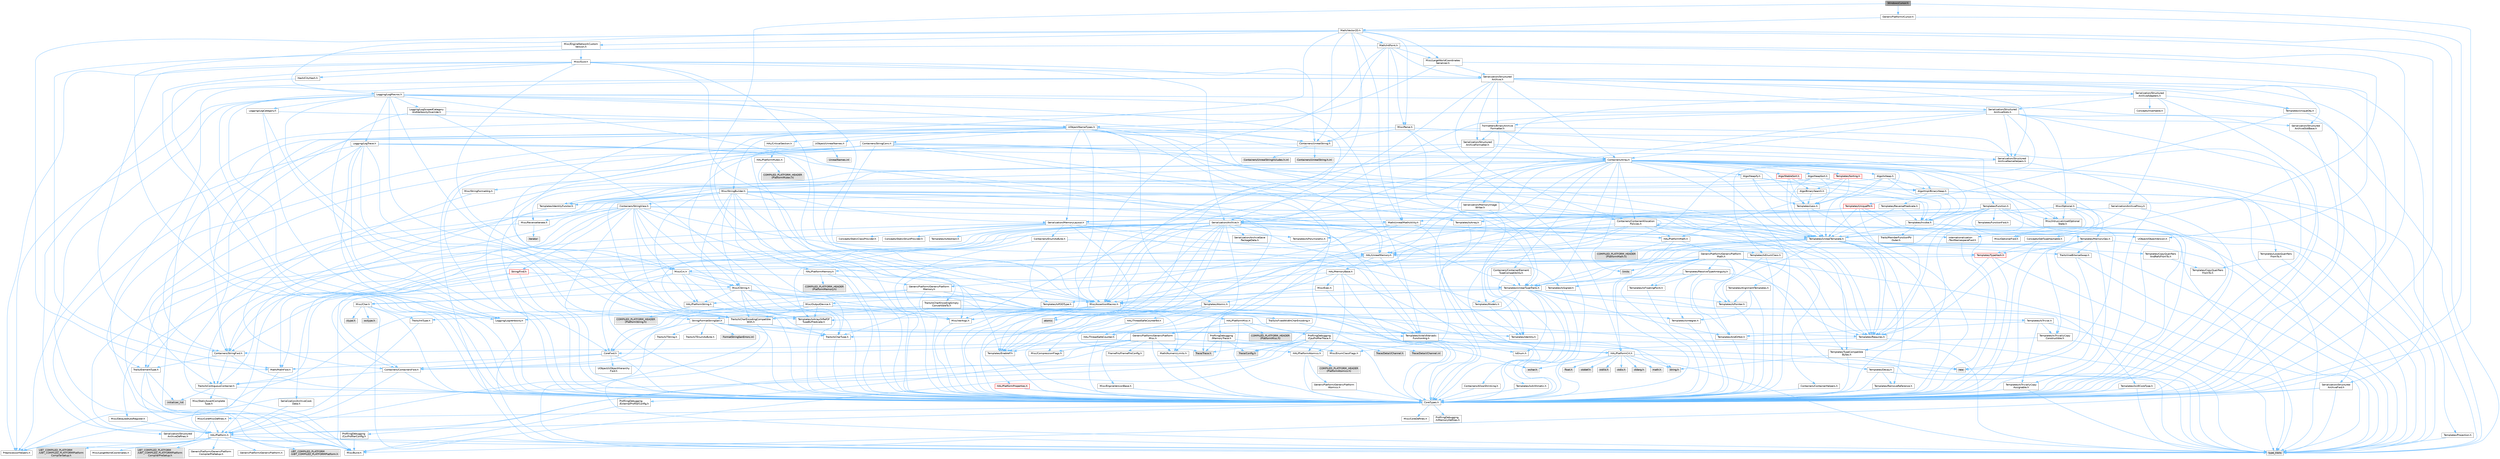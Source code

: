 digraph "WindowsCursor.h"
{
 // INTERACTIVE_SVG=YES
 // LATEX_PDF_SIZE
  bgcolor="transparent";
  edge [fontname=Helvetica,fontsize=10,labelfontname=Helvetica,labelfontsize=10];
  node [fontname=Helvetica,fontsize=10,shape=box,height=0.2,width=0.4];
  Node1 [id="Node000001",label="WindowsCursor.h",height=0.2,width=0.4,color="gray40", fillcolor="grey60", style="filled", fontcolor="black",tooltip=" "];
  Node1 -> Node2 [id="edge1_Node000001_Node000002",color="steelblue1",style="solid",tooltip=" "];
  Node2 [id="Node000002",label="CoreTypes.h",height=0.2,width=0.4,color="grey40", fillcolor="white", style="filled",URL="$dc/dec/CoreTypes_8h.html",tooltip=" "];
  Node2 -> Node3 [id="edge2_Node000002_Node000003",color="steelblue1",style="solid",tooltip=" "];
  Node3 [id="Node000003",label="HAL/Platform.h",height=0.2,width=0.4,color="grey40", fillcolor="white", style="filled",URL="$d9/dd0/Platform_8h.html",tooltip=" "];
  Node3 -> Node4 [id="edge3_Node000003_Node000004",color="steelblue1",style="solid",tooltip=" "];
  Node4 [id="Node000004",label="Misc/Build.h",height=0.2,width=0.4,color="grey40", fillcolor="white", style="filled",URL="$d3/dbb/Build_8h.html",tooltip=" "];
  Node3 -> Node5 [id="edge4_Node000003_Node000005",color="steelblue1",style="solid",tooltip=" "];
  Node5 [id="Node000005",label="Misc/LargeWorldCoordinates.h",height=0.2,width=0.4,color="grey40", fillcolor="white", style="filled",URL="$d2/dcb/LargeWorldCoordinates_8h.html",tooltip=" "];
  Node3 -> Node6 [id="edge5_Node000003_Node000006",color="steelblue1",style="solid",tooltip=" "];
  Node6 [id="Node000006",label="type_traits",height=0.2,width=0.4,color="grey60", fillcolor="#E0E0E0", style="filled",tooltip=" "];
  Node3 -> Node7 [id="edge6_Node000003_Node000007",color="steelblue1",style="solid",tooltip=" "];
  Node7 [id="Node000007",label="PreprocessorHelpers.h",height=0.2,width=0.4,color="grey40", fillcolor="white", style="filled",URL="$db/ddb/PreprocessorHelpers_8h.html",tooltip=" "];
  Node3 -> Node8 [id="edge7_Node000003_Node000008",color="steelblue1",style="solid",tooltip=" "];
  Node8 [id="Node000008",label="UBT_COMPILED_PLATFORM\l/UBT_COMPILED_PLATFORMPlatform\lCompilerPreSetup.h",height=0.2,width=0.4,color="grey60", fillcolor="#E0E0E0", style="filled",tooltip=" "];
  Node3 -> Node9 [id="edge8_Node000003_Node000009",color="steelblue1",style="solid",tooltip=" "];
  Node9 [id="Node000009",label="GenericPlatform/GenericPlatform\lCompilerPreSetup.h",height=0.2,width=0.4,color="grey40", fillcolor="white", style="filled",URL="$d9/dc8/GenericPlatformCompilerPreSetup_8h.html",tooltip=" "];
  Node3 -> Node10 [id="edge9_Node000003_Node000010",color="steelblue1",style="solid",tooltip=" "];
  Node10 [id="Node000010",label="GenericPlatform/GenericPlatform.h",height=0.2,width=0.4,color="grey40", fillcolor="white", style="filled",URL="$d6/d84/GenericPlatform_8h.html",tooltip=" "];
  Node3 -> Node11 [id="edge10_Node000003_Node000011",color="steelblue1",style="solid",tooltip=" "];
  Node11 [id="Node000011",label="UBT_COMPILED_PLATFORM\l/UBT_COMPILED_PLATFORMPlatform.h",height=0.2,width=0.4,color="grey60", fillcolor="#E0E0E0", style="filled",tooltip=" "];
  Node3 -> Node12 [id="edge11_Node000003_Node000012",color="steelblue1",style="solid",tooltip=" "];
  Node12 [id="Node000012",label="UBT_COMPILED_PLATFORM\l/UBT_COMPILED_PLATFORMPlatform\lCompilerSetup.h",height=0.2,width=0.4,color="grey60", fillcolor="#E0E0E0", style="filled",tooltip=" "];
  Node2 -> Node13 [id="edge12_Node000002_Node000013",color="steelblue1",style="solid",tooltip=" "];
  Node13 [id="Node000013",label="ProfilingDebugging\l/UMemoryDefines.h",height=0.2,width=0.4,color="grey40", fillcolor="white", style="filled",URL="$d2/da2/UMemoryDefines_8h.html",tooltip=" "];
  Node2 -> Node14 [id="edge13_Node000002_Node000014",color="steelblue1",style="solid",tooltip=" "];
  Node14 [id="Node000014",label="Misc/CoreMiscDefines.h",height=0.2,width=0.4,color="grey40", fillcolor="white", style="filled",URL="$da/d38/CoreMiscDefines_8h.html",tooltip=" "];
  Node14 -> Node3 [id="edge14_Node000014_Node000003",color="steelblue1",style="solid",tooltip=" "];
  Node14 -> Node7 [id="edge15_Node000014_Node000007",color="steelblue1",style="solid",tooltip=" "];
  Node2 -> Node15 [id="edge16_Node000002_Node000015",color="steelblue1",style="solid",tooltip=" "];
  Node15 [id="Node000015",label="Misc/CoreDefines.h",height=0.2,width=0.4,color="grey40", fillcolor="white", style="filled",URL="$d3/dd2/CoreDefines_8h.html",tooltip=" "];
  Node1 -> Node16 [id="edge17_Node000001_Node000016",color="steelblue1",style="solid",tooltip=" "];
  Node16 [id="Node000016",label="HAL/PlatformMemory.h",height=0.2,width=0.4,color="grey40", fillcolor="white", style="filled",URL="$de/d68/PlatformMemory_8h.html",tooltip=" "];
  Node16 -> Node2 [id="edge18_Node000016_Node000002",color="steelblue1",style="solid",tooltip=" "];
  Node16 -> Node17 [id="edge19_Node000016_Node000017",color="steelblue1",style="solid",tooltip=" "];
  Node17 [id="Node000017",label="GenericPlatform/GenericPlatform\lMemory.h",height=0.2,width=0.4,color="grey40", fillcolor="white", style="filled",URL="$dd/d22/GenericPlatformMemory_8h.html",tooltip=" "];
  Node17 -> Node18 [id="edge20_Node000017_Node000018",color="steelblue1",style="solid",tooltip=" "];
  Node18 [id="Node000018",label="CoreFwd.h",height=0.2,width=0.4,color="grey40", fillcolor="white", style="filled",URL="$d1/d1e/CoreFwd_8h.html",tooltip=" "];
  Node18 -> Node2 [id="edge21_Node000018_Node000002",color="steelblue1",style="solid",tooltip=" "];
  Node18 -> Node19 [id="edge22_Node000018_Node000019",color="steelblue1",style="solid",tooltip=" "];
  Node19 [id="Node000019",label="Containers/ContainersFwd.h",height=0.2,width=0.4,color="grey40", fillcolor="white", style="filled",URL="$d4/d0a/ContainersFwd_8h.html",tooltip=" "];
  Node19 -> Node3 [id="edge23_Node000019_Node000003",color="steelblue1",style="solid",tooltip=" "];
  Node19 -> Node2 [id="edge24_Node000019_Node000002",color="steelblue1",style="solid",tooltip=" "];
  Node19 -> Node20 [id="edge25_Node000019_Node000020",color="steelblue1",style="solid",tooltip=" "];
  Node20 [id="Node000020",label="Traits/IsContiguousContainer.h",height=0.2,width=0.4,color="grey40", fillcolor="white", style="filled",URL="$d5/d3c/IsContiguousContainer_8h.html",tooltip=" "];
  Node20 -> Node2 [id="edge26_Node000020_Node000002",color="steelblue1",style="solid",tooltip=" "];
  Node20 -> Node21 [id="edge27_Node000020_Node000021",color="steelblue1",style="solid",tooltip=" "];
  Node21 [id="Node000021",label="Misc/StaticAssertComplete\lType.h",height=0.2,width=0.4,color="grey40", fillcolor="white", style="filled",URL="$d5/d4e/StaticAssertCompleteType_8h.html",tooltip=" "];
  Node20 -> Node22 [id="edge28_Node000020_Node000022",color="steelblue1",style="solid",tooltip=" "];
  Node22 [id="Node000022",label="initializer_list",height=0.2,width=0.4,color="grey60", fillcolor="#E0E0E0", style="filled",tooltip=" "];
  Node18 -> Node23 [id="edge29_Node000018_Node000023",color="steelblue1",style="solid",tooltip=" "];
  Node23 [id="Node000023",label="Math/MathFwd.h",height=0.2,width=0.4,color="grey40", fillcolor="white", style="filled",URL="$d2/d10/MathFwd_8h.html",tooltip=" "];
  Node23 -> Node3 [id="edge30_Node000023_Node000003",color="steelblue1",style="solid",tooltip=" "];
  Node18 -> Node24 [id="edge31_Node000018_Node000024",color="steelblue1",style="solid",tooltip=" "];
  Node24 [id="Node000024",label="UObject/UObjectHierarchy\lFwd.h",height=0.2,width=0.4,color="grey40", fillcolor="white", style="filled",URL="$d3/d13/UObjectHierarchyFwd_8h.html",tooltip=" "];
  Node17 -> Node2 [id="edge32_Node000017_Node000002",color="steelblue1",style="solid",tooltip=" "];
  Node17 -> Node25 [id="edge33_Node000017_Node000025",color="steelblue1",style="solid",tooltip=" "];
  Node25 [id="Node000025",label="HAL/PlatformString.h",height=0.2,width=0.4,color="grey40", fillcolor="white", style="filled",URL="$db/db5/PlatformString_8h.html",tooltip=" "];
  Node25 -> Node2 [id="edge34_Node000025_Node000002",color="steelblue1",style="solid",tooltip=" "];
  Node25 -> Node26 [id="edge35_Node000025_Node000026",color="steelblue1",style="solid",tooltip=" "];
  Node26 [id="Node000026",label="COMPILED_PLATFORM_HEADER\l(PlatformString.h)",height=0.2,width=0.4,color="grey60", fillcolor="#E0E0E0", style="filled",tooltip=" "];
  Node17 -> Node27 [id="edge36_Node000017_Node000027",color="steelblue1",style="solid",tooltip=" "];
  Node27 [id="Node000027",label="string.h",height=0.2,width=0.4,color="grey60", fillcolor="#E0E0E0", style="filled",tooltip=" "];
  Node17 -> Node28 [id="edge37_Node000017_Node000028",color="steelblue1",style="solid",tooltip=" "];
  Node28 [id="Node000028",label="wchar.h",height=0.2,width=0.4,color="grey60", fillcolor="#E0E0E0", style="filled",tooltip=" "];
  Node16 -> Node29 [id="edge38_Node000016_Node000029",color="steelblue1",style="solid",tooltip=" "];
  Node29 [id="Node000029",label="COMPILED_PLATFORM_HEADER\l(PlatformMemory.h)",height=0.2,width=0.4,color="grey60", fillcolor="#E0E0E0", style="filled",tooltip=" "];
  Node1 -> Node30 [id="edge39_Node000001_Node000030",color="steelblue1",style="solid",tooltip=" "];
  Node30 [id="Node000030",label="GenericPlatform/ICursor.h",height=0.2,width=0.4,color="grey40", fillcolor="white", style="filled",URL="$d3/d9a/ICursor_8h.html",tooltip=" "];
  Node30 -> Node2 [id="edge40_Node000030_Node000002",color="steelblue1",style="solid",tooltip=" "];
  Node30 -> Node31 [id="edge41_Node000030_Node000031",color="steelblue1",style="solid",tooltip=" "];
  Node31 [id="Node000031",label="Math/Vector2D.h",height=0.2,width=0.4,color="grey40", fillcolor="white", style="filled",URL="$d3/db0/Vector2D_8h.html",tooltip=" "];
  Node31 -> Node2 [id="edge42_Node000031_Node000002",color="steelblue1",style="solid",tooltip=" "];
  Node31 -> Node23 [id="edge43_Node000031_Node000023",color="steelblue1",style="solid",tooltip=" "];
  Node31 -> Node32 [id="edge44_Node000031_Node000032",color="steelblue1",style="solid",tooltip=" "];
  Node32 [id="Node000032",label="Misc/AssertionMacros.h",height=0.2,width=0.4,color="grey40", fillcolor="white", style="filled",URL="$d0/dfa/AssertionMacros_8h.html",tooltip=" "];
  Node32 -> Node2 [id="edge45_Node000032_Node000002",color="steelblue1",style="solid",tooltip=" "];
  Node32 -> Node3 [id="edge46_Node000032_Node000003",color="steelblue1",style="solid",tooltip=" "];
  Node32 -> Node33 [id="edge47_Node000032_Node000033",color="steelblue1",style="solid",tooltip=" "];
  Node33 [id="Node000033",label="HAL/PlatformMisc.h",height=0.2,width=0.4,color="grey40", fillcolor="white", style="filled",URL="$d0/df5/PlatformMisc_8h.html",tooltip=" "];
  Node33 -> Node2 [id="edge48_Node000033_Node000002",color="steelblue1",style="solid",tooltip=" "];
  Node33 -> Node34 [id="edge49_Node000033_Node000034",color="steelblue1",style="solid",tooltip=" "];
  Node34 [id="Node000034",label="GenericPlatform/GenericPlatform\lMisc.h",height=0.2,width=0.4,color="grey40", fillcolor="white", style="filled",URL="$db/d9a/GenericPlatformMisc_8h.html",tooltip=" "];
  Node34 -> Node35 [id="edge50_Node000034_Node000035",color="steelblue1",style="solid",tooltip=" "];
  Node35 [id="Node000035",label="Containers/StringFwd.h",height=0.2,width=0.4,color="grey40", fillcolor="white", style="filled",URL="$df/d37/StringFwd_8h.html",tooltip=" "];
  Node35 -> Node2 [id="edge51_Node000035_Node000002",color="steelblue1",style="solid",tooltip=" "];
  Node35 -> Node36 [id="edge52_Node000035_Node000036",color="steelblue1",style="solid",tooltip=" "];
  Node36 [id="Node000036",label="Traits/ElementType.h",height=0.2,width=0.4,color="grey40", fillcolor="white", style="filled",URL="$d5/d4f/ElementType_8h.html",tooltip=" "];
  Node36 -> Node3 [id="edge53_Node000036_Node000003",color="steelblue1",style="solid",tooltip=" "];
  Node36 -> Node22 [id="edge54_Node000036_Node000022",color="steelblue1",style="solid",tooltip=" "];
  Node36 -> Node6 [id="edge55_Node000036_Node000006",color="steelblue1",style="solid",tooltip=" "];
  Node35 -> Node20 [id="edge56_Node000035_Node000020",color="steelblue1",style="solid",tooltip=" "];
  Node34 -> Node18 [id="edge57_Node000034_Node000018",color="steelblue1",style="solid",tooltip=" "];
  Node34 -> Node2 [id="edge58_Node000034_Node000002",color="steelblue1",style="solid",tooltip=" "];
  Node34 -> Node37 [id="edge59_Node000034_Node000037",color="steelblue1",style="solid",tooltip=" "];
  Node37 [id="Node000037",label="FramePro/FrameProConfig.h",height=0.2,width=0.4,color="grey40", fillcolor="white", style="filled",URL="$d7/d90/FrameProConfig_8h.html",tooltip=" "];
  Node34 -> Node38 [id="edge60_Node000034_Node000038",color="steelblue1",style="solid",tooltip=" "];
  Node38 [id="Node000038",label="HAL/PlatformCrt.h",height=0.2,width=0.4,color="grey40", fillcolor="white", style="filled",URL="$d8/d75/PlatformCrt_8h.html",tooltip=" "];
  Node38 -> Node39 [id="edge61_Node000038_Node000039",color="steelblue1",style="solid",tooltip=" "];
  Node39 [id="Node000039",label="new",height=0.2,width=0.4,color="grey60", fillcolor="#E0E0E0", style="filled",tooltip=" "];
  Node38 -> Node28 [id="edge62_Node000038_Node000028",color="steelblue1",style="solid",tooltip=" "];
  Node38 -> Node40 [id="edge63_Node000038_Node000040",color="steelblue1",style="solid",tooltip=" "];
  Node40 [id="Node000040",label="stddef.h",height=0.2,width=0.4,color="grey60", fillcolor="#E0E0E0", style="filled",tooltip=" "];
  Node38 -> Node41 [id="edge64_Node000038_Node000041",color="steelblue1",style="solid",tooltip=" "];
  Node41 [id="Node000041",label="stdlib.h",height=0.2,width=0.4,color="grey60", fillcolor="#E0E0E0", style="filled",tooltip=" "];
  Node38 -> Node42 [id="edge65_Node000038_Node000042",color="steelblue1",style="solid",tooltip=" "];
  Node42 [id="Node000042",label="stdio.h",height=0.2,width=0.4,color="grey60", fillcolor="#E0E0E0", style="filled",tooltip=" "];
  Node38 -> Node43 [id="edge66_Node000038_Node000043",color="steelblue1",style="solid",tooltip=" "];
  Node43 [id="Node000043",label="stdarg.h",height=0.2,width=0.4,color="grey60", fillcolor="#E0E0E0", style="filled",tooltip=" "];
  Node38 -> Node44 [id="edge67_Node000038_Node000044",color="steelblue1",style="solid",tooltip=" "];
  Node44 [id="Node000044",label="math.h",height=0.2,width=0.4,color="grey60", fillcolor="#E0E0E0", style="filled",tooltip=" "];
  Node38 -> Node45 [id="edge68_Node000038_Node000045",color="steelblue1",style="solid",tooltip=" "];
  Node45 [id="Node000045",label="float.h",height=0.2,width=0.4,color="grey60", fillcolor="#E0E0E0", style="filled",tooltip=" "];
  Node38 -> Node27 [id="edge69_Node000038_Node000027",color="steelblue1",style="solid",tooltip=" "];
  Node34 -> Node46 [id="edge70_Node000034_Node000046",color="steelblue1",style="solid",tooltip=" "];
  Node46 [id="Node000046",label="Math/NumericLimits.h",height=0.2,width=0.4,color="grey40", fillcolor="white", style="filled",URL="$df/d1b/NumericLimits_8h.html",tooltip=" "];
  Node46 -> Node2 [id="edge71_Node000046_Node000002",color="steelblue1",style="solid",tooltip=" "];
  Node34 -> Node47 [id="edge72_Node000034_Node000047",color="steelblue1",style="solid",tooltip=" "];
  Node47 [id="Node000047",label="Misc/CompressionFlags.h",height=0.2,width=0.4,color="grey40", fillcolor="white", style="filled",URL="$d9/d76/CompressionFlags_8h.html",tooltip=" "];
  Node34 -> Node48 [id="edge73_Node000034_Node000048",color="steelblue1",style="solid",tooltip=" "];
  Node48 [id="Node000048",label="Misc/EnumClassFlags.h",height=0.2,width=0.4,color="grey40", fillcolor="white", style="filled",URL="$d8/de7/EnumClassFlags_8h.html",tooltip=" "];
  Node34 -> Node49 [id="edge74_Node000034_Node000049",color="steelblue1",style="solid",tooltip=" "];
  Node49 [id="Node000049",label="ProfilingDebugging\l/CsvProfilerConfig.h",height=0.2,width=0.4,color="grey40", fillcolor="white", style="filled",URL="$d3/d88/CsvProfilerConfig_8h.html",tooltip=" "];
  Node49 -> Node4 [id="edge75_Node000049_Node000004",color="steelblue1",style="solid",tooltip=" "];
  Node34 -> Node50 [id="edge76_Node000034_Node000050",color="steelblue1",style="solid",tooltip=" "];
  Node50 [id="Node000050",label="ProfilingDebugging\l/ExternalProfilerConfig.h",height=0.2,width=0.4,color="grey40", fillcolor="white", style="filled",URL="$d3/dbb/ExternalProfilerConfig_8h.html",tooltip=" "];
  Node50 -> Node4 [id="edge77_Node000050_Node000004",color="steelblue1",style="solid",tooltip=" "];
  Node33 -> Node51 [id="edge78_Node000033_Node000051",color="steelblue1",style="solid",tooltip=" "];
  Node51 [id="Node000051",label="COMPILED_PLATFORM_HEADER\l(PlatformMisc.h)",height=0.2,width=0.4,color="grey60", fillcolor="#E0E0E0", style="filled",tooltip=" "];
  Node33 -> Node52 [id="edge79_Node000033_Node000052",color="steelblue1",style="solid",tooltip=" "];
  Node52 [id="Node000052",label="ProfilingDebugging\l/CpuProfilerTrace.h",height=0.2,width=0.4,color="grey40", fillcolor="white", style="filled",URL="$da/dcb/CpuProfilerTrace_8h.html",tooltip=" "];
  Node52 -> Node2 [id="edge80_Node000052_Node000002",color="steelblue1",style="solid",tooltip=" "];
  Node52 -> Node19 [id="edge81_Node000052_Node000019",color="steelblue1",style="solid",tooltip=" "];
  Node52 -> Node53 [id="edge82_Node000052_Node000053",color="steelblue1",style="solid",tooltip=" "];
  Node53 [id="Node000053",label="HAL/PlatformAtomics.h",height=0.2,width=0.4,color="grey40", fillcolor="white", style="filled",URL="$d3/d36/PlatformAtomics_8h.html",tooltip=" "];
  Node53 -> Node2 [id="edge83_Node000053_Node000002",color="steelblue1",style="solid",tooltip=" "];
  Node53 -> Node54 [id="edge84_Node000053_Node000054",color="steelblue1",style="solid",tooltip=" "];
  Node54 [id="Node000054",label="GenericPlatform/GenericPlatform\lAtomics.h",height=0.2,width=0.4,color="grey40", fillcolor="white", style="filled",URL="$da/d72/GenericPlatformAtomics_8h.html",tooltip=" "];
  Node54 -> Node2 [id="edge85_Node000054_Node000002",color="steelblue1",style="solid",tooltip=" "];
  Node53 -> Node55 [id="edge86_Node000053_Node000055",color="steelblue1",style="solid",tooltip=" "];
  Node55 [id="Node000055",label="COMPILED_PLATFORM_HEADER\l(PlatformAtomics.h)",height=0.2,width=0.4,color="grey60", fillcolor="#E0E0E0", style="filled",tooltip=" "];
  Node52 -> Node7 [id="edge87_Node000052_Node000007",color="steelblue1",style="solid",tooltip=" "];
  Node52 -> Node4 [id="edge88_Node000052_Node000004",color="steelblue1",style="solid",tooltip=" "];
  Node52 -> Node56 [id="edge89_Node000052_Node000056",color="steelblue1",style="solid",tooltip=" "];
  Node56 [id="Node000056",label="Trace/Config.h",height=0.2,width=0.4,color="grey60", fillcolor="#E0E0E0", style="filled",tooltip=" "];
  Node52 -> Node57 [id="edge90_Node000052_Node000057",color="steelblue1",style="solid",tooltip=" "];
  Node57 [id="Node000057",label="Trace/Detail/Channel.h",height=0.2,width=0.4,color="grey60", fillcolor="#E0E0E0", style="filled",tooltip=" "];
  Node52 -> Node58 [id="edge91_Node000052_Node000058",color="steelblue1",style="solid",tooltip=" "];
  Node58 [id="Node000058",label="Trace/Detail/Channel.inl",height=0.2,width=0.4,color="grey60", fillcolor="#E0E0E0", style="filled",tooltip=" "];
  Node52 -> Node59 [id="edge92_Node000052_Node000059",color="steelblue1",style="solid",tooltip=" "];
  Node59 [id="Node000059",label="Trace/Trace.h",height=0.2,width=0.4,color="grey60", fillcolor="#E0E0E0", style="filled",tooltip=" "];
  Node32 -> Node7 [id="edge93_Node000032_Node000007",color="steelblue1",style="solid",tooltip=" "];
  Node32 -> Node60 [id="edge94_Node000032_Node000060",color="steelblue1",style="solid",tooltip=" "];
  Node60 [id="Node000060",label="Templates/EnableIf.h",height=0.2,width=0.4,color="grey40", fillcolor="white", style="filled",URL="$d7/d60/EnableIf_8h.html",tooltip=" "];
  Node60 -> Node2 [id="edge95_Node000060_Node000002",color="steelblue1",style="solid",tooltip=" "];
  Node32 -> Node61 [id="edge96_Node000032_Node000061",color="steelblue1",style="solid",tooltip=" "];
  Node61 [id="Node000061",label="Templates/IsArrayOrRefOf\lTypeByPredicate.h",height=0.2,width=0.4,color="grey40", fillcolor="white", style="filled",URL="$d6/da1/IsArrayOrRefOfTypeByPredicate_8h.html",tooltip=" "];
  Node61 -> Node2 [id="edge97_Node000061_Node000002",color="steelblue1",style="solid",tooltip=" "];
  Node32 -> Node62 [id="edge98_Node000032_Node000062",color="steelblue1",style="solid",tooltip=" "];
  Node62 [id="Node000062",label="Templates/IsValidVariadic\lFunctionArg.h",height=0.2,width=0.4,color="grey40", fillcolor="white", style="filled",URL="$d0/dc8/IsValidVariadicFunctionArg_8h.html",tooltip=" "];
  Node62 -> Node2 [id="edge99_Node000062_Node000002",color="steelblue1",style="solid",tooltip=" "];
  Node62 -> Node63 [id="edge100_Node000062_Node000063",color="steelblue1",style="solid",tooltip=" "];
  Node63 [id="Node000063",label="IsEnum.h",height=0.2,width=0.4,color="grey40", fillcolor="white", style="filled",URL="$d4/de5/IsEnum_8h.html",tooltip=" "];
  Node62 -> Node6 [id="edge101_Node000062_Node000006",color="steelblue1",style="solid",tooltip=" "];
  Node32 -> Node64 [id="edge102_Node000032_Node000064",color="steelblue1",style="solid",tooltip=" "];
  Node64 [id="Node000064",label="Traits/IsCharEncodingCompatible\lWith.h",height=0.2,width=0.4,color="grey40", fillcolor="white", style="filled",URL="$df/dd1/IsCharEncodingCompatibleWith_8h.html",tooltip=" "];
  Node64 -> Node6 [id="edge103_Node000064_Node000006",color="steelblue1",style="solid",tooltip=" "];
  Node64 -> Node65 [id="edge104_Node000064_Node000065",color="steelblue1",style="solid",tooltip=" "];
  Node65 [id="Node000065",label="Traits/IsCharType.h",height=0.2,width=0.4,color="grey40", fillcolor="white", style="filled",URL="$db/d51/IsCharType_8h.html",tooltip=" "];
  Node65 -> Node2 [id="edge105_Node000065_Node000002",color="steelblue1",style="solid",tooltip=" "];
  Node32 -> Node66 [id="edge106_Node000032_Node000066",color="steelblue1",style="solid",tooltip=" "];
  Node66 [id="Node000066",label="Misc/VarArgs.h",height=0.2,width=0.4,color="grey40", fillcolor="white", style="filled",URL="$d5/d6f/VarArgs_8h.html",tooltip=" "];
  Node66 -> Node2 [id="edge107_Node000066_Node000002",color="steelblue1",style="solid",tooltip=" "];
  Node32 -> Node67 [id="edge108_Node000032_Node000067",color="steelblue1",style="solid",tooltip=" "];
  Node67 [id="Node000067",label="String/FormatStringSan.h",height=0.2,width=0.4,color="grey40", fillcolor="white", style="filled",URL="$d3/d8b/FormatStringSan_8h.html",tooltip=" "];
  Node67 -> Node6 [id="edge109_Node000067_Node000006",color="steelblue1",style="solid",tooltip=" "];
  Node67 -> Node2 [id="edge110_Node000067_Node000002",color="steelblue1",style="solid",tooltip=" "];
  Node67 -> Node68 [id="edge111_Node000067_Node000068",color="steelblue1",style="solid",tooltip=" "];
  Node68 [id="Node000068",label="Templates/Requires.h",height=0.2,width=0.4,color="grey40", fillcolor="white", style="filled",URL="$dc/d96/Requires_8h.html",tooltip=" "];
  Node68 -> Node60 [id="edge112_Node000068_Node000060",color="steelblue1",style="solid",tooltip=" "];
  Node68 -> Node6 [id="edge113_Node000068_Node000006",color="steelblue1",style="solid",tooltip=" "];
  Node67 -> Node69 [id="edge114_Node000067_Node000069",color="steelblue1",style="solid",tooltip=" "];
  Node69 [id="Node000069",label="Templates/Identity.h",height=0.2,width=0.4,color="grey40", fillcolor="white", style="filled",URL="$d0/dd5/Identity_8h.html",tooltip=" "];
  Node67 -> Node62 [id="edge115_Node000067_Node000062",color="steelblue1",style="solid",tooltip=" "];
  Node67 -> Node65 [id="edge116_Node000067_Node000065",color="steelblue1",style="solid",tooltip=" "];
  Node67 -> Node70 [id="edge117_Node000067_Node000070",color="steelblue1",style="solid",tooltip=" "];
  Node70 [id="Node000070",label="Traits/IsTEnumAsByte.h",height=0.2,width=0.4,color="grey40", fillcolor="white", style="filled",URL="$d1/de6/IsTEnumAsByte_8h.html",tooltip=" "];
  Node67 -> Node71 [id="edge118_Node000067_Node000071",color="steelblue1",style="solid",tooltip=" "];
  Node71 [id="Node000071",label="Traits/IsTString.h",height=0.2,width=0.4,color="grey40", fillcolor="white", style="filled",URL="$d0/df8/IsTString_8h.html",tooltip=" "];
  Node71 -> Node19 [id="edge119_Node000071_Node000019",color="steelblue1",style="solid",tooltip=" "];
  Node67 -> Node19 [id="edge120_Node000067_Node000019",color="steelblue1",style="solid",tooltip=" "];
  Node67 -> Node72 [id="edge121_Node000067_Node000072",color="steelblue1",style="solid",tooltip=" "];
  Node72 [id="Node000072",label="FormatStringSanErrors.inl",height=0.2,width=0.4,color="grey60", fillcolor="#E0E0E0", style="filled",tooltip=" "];
  Node32 -> Node73 [id="edge122_Node000032_Node000073",color="steelblue1",style="solid",tooltip=" "];
  Node73 [id="Node000073",label="atomic",height=0.2,width=0.4,color="grey60", fillcolor="#E0E0E0", style="filled",tooltip=" "];
  Node31 -> Node74 [id="edge123_Node000031_Node000074",color="steelblue1",style="solid",tooltip=" "];
  Node74 [id="Node000074",label="Misc/Crc.h",height=0.2,width=0.4,color="grey40", fillcolor="white", style="filled",URL="$d4/dd2/Crc_8h.html",tooltip=" "];
  Node74 -> Node2 [id="edge124_Node000074_Node000002",color="steelblue1",style="solid",tooltip=" "];
  Node74 -> Node25 [id="edge125_Node000074_Node000025",color="steelblue1",style="solid",tooltip=" "];
  Node74 -> Node32 [id="edge126_Node000074_Node000032",color="steelblue1",style="solid",tooltip=" "];
  Node74 -> Node75 [id="edge127_Node000074_Node000075",color="steelblue1",style="solid",tooltip=" "];
  Node75 [id="Node000075",label="Misc/CString.h",height=0.2,width=0.4,color="grey40", fillcolor="white", style="filled",URL="$d2/d49/CString_8h.html",tooltip=" "];
  Node75 -> Node2 [id="edge128_Node000075_Node000002",color="steelblue1",style="solid",tooltip=" "];
  Node75 -> Node38 [id="edge129_Node000075_Node000038",color="steelblue1",style="solid",tooltip=" "];
  Node75 -> Node25 [id="edge130_Node000075_Node000025",color="steelblue1",style="solid",tooltip=" "];
  Node75 -> Node32 [id="edge131_Node000075_Node000032",color="steelblue1",style="solid",tooltip=" "];
  Node75 -> Node76 [id="edge132_Node000075_Node000076",color="steelblue1",style="solid",tooltip=" "];
  Node76 [id="Node000076",label="Misc/Char.h",height=0.2,width=0.4,color="grey40", fillcolor="white", style="filled",URL="$d0/d58/Char_8h.html",tooltip=" "];
  Node76 -> Node2 [id="edge133_Node000076_Node000002",color="steelblue1",style="solid",tooltip=" "];
  Node76 -> Node77 [id="edge134_Node000076_Node000077",color="steelblue1",style="solid",tooltip=" "];
  Node77 [id="Node000077",label="Traits/IntType.h",height=0.2,width=0.4,color="grey40", fillcolor="white", style="filled",URL="$d7/deb/IntType_8h.html",tooltip=" "];
  Node77 -> Node3 [id="edge135_Node000077_Node000003",color="steelblue1",style="solid",tooltip=" "];
  Node76 -> Node78 [id="edge136_Node000076_Node000078",color="steelblue1",style="solid",tooltip=" "];
  Node78 [id="Node000078",label="ctype.h",height=0.2,width=0.4,color="grey60", fillcolor="#E0E0E0", style="filled",tooltip=" "];
  Node76 -> Node79 [id="edge137_Node000076_Node000079",color="steelblue1",style="solid",tooltip=" "];
  Node79 [id="Node000079",label="wctype.h",height=0.2,width=0.4,color="grey60", fillcolor="#E0E0E0", style="filled",tooltip=" "];
  Node76 -> Node6 [id="edge138_Node000076_Node000006",color="steelblue1",style="solid",tooltip=" "];
  Node75 -> Node66 [id="edge139_Node000075_Node000066",color="steelblue1",style="solid",tooltip=" "];
  Node75 -> Node61 [id="edge140_Node000075_Node000061",color="steelblue1",style="solid",tooltip=" "];
  Node75 -> Node62 [id="edge141_Node000075_Node000062",color="steelblue1",style="solid",tooltip=" "];
  Node75 -> Node64 [id="edge142_Node000075_Node000064",color="steelblue1",style="solid",tooltip=" "];
  Node74 -> Node76 [id="edge143_Node000074_Node000076",color="steelblue1",style="solid",tooltip=" "];
  Node74 -> Node80 [id="edge144_Node000074_Node000080",color="steelblue1",style="solid",tooltip=" "];
  Node80 [id="Node000080",label="Templates/UnrealTypeTraits.h",height=0.2,width=0.4,color="grey40", fillcolor="white", style="filled",URL="$d2/d2d/UnrealTypeTraits_8h.html",tooltip=" "];
  Node80 -> Node2 [id="edge145_Node000080_Node000002",color="steelblue1",style="solid",tooltip=" "];
  Node80 -> Node81 [id="edge146_Node000080_Node000081",color="steelblue1",style="solid",tooltip=" "];
  Node81 [id="Node000081",label="Templates/IsPointer.h",height=0.2,width=0.4,color="grey40", fillcolor="white", style="filled",URL="$d7/d05/IsPointer_8h.html",tooltip=" "];
  Node81 -> Node2 [id="edge147_Node000081_Node000002",color="steelblue1",style="solid",tooltip=" "];
  Node80 -> Node32 [id="edge148_Node000080_Node000032",color="steelblue1",style="solid",tooltip=" "];
  Node80 -> Node82 [id="edge149_Node000080_Node000082",color="steelblue1",style="solid",tooltip=" "];
  Node82 [id="Node000082",label="Templates/AndOrNot.h",height=0.2,width=0.4,color="grey40", fillcolor="white", style="filled",URL="$db/d0a/AndOrNot_8h.html",tooltip=" "];
  Node82 -> Node2 [id="edge150_Node000082_Node000002",color="steelblue1",style="solid",tooltip=" "];
  Node80 -> Node60 [id="edge151_Node000080_Node000060",color="steelblue1",style="solid",tooltip=" "];
  Node80 -> Node83 [id="edge152_Node000080_Node000083",color="steelblue1",style="solid",tooltip=" "];
  Node83 [id="Node000083",label="Templates/IsArithmetic.h",height=0.2,width=0.4,color="grey40", fillcolor="white", style="filled",URL="$d2/d5d/IsArithmetic_8h.html",tooltip=" "];
  Node83 -> Node2 [id="edge153_Node000083_Node000002",color="steelblue1",style="solid",tooltip=" "];
  Node80 -> Node63 [id="edge154_Node000080_Node000063",color="steelblue1",style="solid",tooltip=" "];
  Node80 -> Node84 [id="edge155_Node000080_Node000084",color="steelblue1",style="solid",tooltip=" "];
  Node84 [id="Node000084",label="Templates/Models.h",height=0.2,width=0.4,color="grey40", fillcolor="white", style="filled",URL="$d3/d0c/Models_8h.html",tooltip=" "];
  Node84 -> Node69 [id="edge156_Node000084_Node000069",color="steelblue1",style="solid",tooltip=" "];
  Node80 -> Node85 [id="edge157_Node000080_Node000085",color="steelblue1",style="solid",tooltip=" "];
  Node85 [id="Node000085",label="Templates/IsPODType.h",height=0.2,width=0.4,color="grey40", fillcolor="white", style="filled",URL="$d7/db1/IsPODType_8h.html",tooltip=" "];
  Node85 -> Node2 [id="edge158_Node000085_Node000002",color="steelblue1",style="solid",tooltip=" "];
  Node80 -> Node86 [id="edge159_Node000080_Node000086",color="steelblue1",style="solid",tooltip=" "];
  Node86 [id="Node000086",label="Templates/IsUECoreType.h",height=0.2,width=0.4,color="grey40", fillcolor="white", style="filled",URL="$d1/db8/IsUECoreType_8h.html",tooltip=" "];
  Node86 -> Node2 [id="edge160_Node000086_Node000002",color="steelblue1",style="solid",tooltip=" "];
  Node86 -> Node6 [id="edge161_Node000086_Node000006",color="steelblue1",style="solid",tooltip=" "];
  Node80 -> Node87 [id="edge162_Node000080_Node000087",color="steelblue1",style="solid",tooltip=" "];
  Node87 [id="Node000087",label="Templates/IsTriviallyCopy\lConstructible.h",height=0.2,width=0.4,color="grey40", fillcolor="white", style="filled",URL="$d3/d78/IsTriviallyCopyConstructible_8h.html",tooltip=" "];
  Node87 -> Node2 [id="edge163_Node000087_Node000002",color="steelblue1",style="solid",tooltip=" "];
  Node87 -> Node6 [id="edge164_Node000087_Node000006",color="steelblue1",style="solid",tooltip=" "];
  Node74 -> Node65 [id="edge165_Node000074_Node000065",color="steelblue1",style="solid",tooltip=" "];
  Node31 -> Node88 [id="edge166_Node000031_Node000088",color="steelblue1",style="solid",tooltip=" "];
  Node88 [id="Node000088",label="Math/UnrealMathUtility.h",height=0.2,width=0.4,color="grey40", fillcolor="white", style="filled",URL="$db/db8/UnrealMathUtility_8h.html",tooltip=" "];
  Node88 -> Node2 [id="edge167_Node000088_Node000002",color="steelblue1",style="solid",tooltip=" "];
  Node88 -> Node32 [id="edge168_Node000088_Node000032",color="steelblue1",style="solid",tooltip=" "];
  Node88 -> Node89 [id="edge169_Node000088_Node000089",color="steelblue1",style="solid",tooltip=" "];
  Node89 [id="Node000089",label="HAL/PlatformMath.h",height=0.2,width=0.4,color="grey40", fillcolor="white", style="filled",URL="$dc/d53/PlatformMath_8h.html",tooltip=" "];
  Node89 -> Node2 [id="edge170_Node000089_Node000002",color="steelblue1",style="solid",tooltip=" "];
  Node89 -> Node90 [id="edge171_Node000089_Node000090",color="steelblue1",style="solid",tooltip=" "];
  Node90 [id="Node000090",label="GenericPlatform/GenericPlatform\lMath.h",height=0.2,width=0.4,color="grey40", fillcolor="white", style="filled",URL="$d5/d79/GenericPlatformMath_8h.html",tooltip=" "];
  Node90 -> Node2 [id="edge172_Node000090_Node000002",color="steelblue1",style="solid",tooltip=" "];
  Node90 -> Node19 [id="edge173_Node000090_Node000019",color="steelblue1",style="solid",tooltip=" "];
  Node90 -> Node38 [id="edge174_Node000090_Node000038",color="steelblue1",style="solid",tooltip=" "];
  Node90 -> Node82 [id="edge175_Node000090_Node000082",color="steelblue1",style="solid",tooltip=" "];
  Node90 -> Node91 [id="edge176_Node000090_Node000091",color="steelblue1",style="solid",tooltip=" "];
  Node91 [id="Node000091",label="Templates/Decay.h",height=0.2,width=0.4,color="grey40", fillcolor="white", style="filled",URL="$dd/d0f/Decay_8h.html",tooltip=" "];
  Node91 -> Node2 [id="edge177_Node000091_Node000002",color="steelblue1",style="solid",tooltip=" "];
  Node91 -> Node92 [id="edge178_Node000091_Node000092",color="steelblue1",style="solid",tooltip=" "];
  Node92 [id="Node000092",label="Templates/RemoveReference.h",height=0.2,width=0.4,color="grey40", fillcolor="white", style="filled",URL="$da/dbe/RemoveReference_8h.html",tooltip=" "];
  Node92 -> Node2 [id="edge179_Node000092_Node000002",color="steelblue1",style="solid",tooltip=" "];
  Node91 -> Node6 [id="edge180_Node000091_Node000006",color="steelblue1",style="solid",tooltip=" "];
  Node90 -> Node93 [id="edge181_Node000090_Node000093",color="steelblue1",style="solid",tooltip=" "];
  Node93 [id="Node000093",label="Templates/IsFloatingPoint.h",height=0.2,width=0.4,color="grey40", fillcolor="white", style="filled",URL="$d3/d11/IsFloatingPoint_8h.html",tooltip=" "];
  Node93 -> Node2 [id="edge182_Node000093_Node000002",color="steelblue1",style="solid",tooltip=" "];
  Node90 -> Node80 [id="edge183_Node000090_Node000080",color="steelblue1",style="solid",tooltip=" "];
  Node90 -> Node68 [id="edge184_Node000090_Node000068",color="steelblue1",style="solid",tooltip=" "];
  Node90 -> Node94 [id="edge185_Node000090_Node000094",color="steelblue1",style="solid",tooltip=" "];
  Node94 [id="Node000094",label="Templates/ResolveTypeAmbiguity.h",height=0.2,width=0.4,color="grey40", fillcolor="white", style="filled",URL="$df/d1f/ResolveTypeAmbiguity_8h.html",tooltip=" "];
  Node94 -> Node2 [id="edge186_Node000094_Node000002",color="steelblue1",style="solid",tooltip=" "];
  Node94 -> Node93 [id="edge187_Node000094_Node000093",color="steelblue1",style="solid",tooltip=" "];
  Node94 -> Node80 [id="edge188_Node000094_Node000080",color="steelblue1",style="solid",tooltip=" "];
  Node94 -> Node95 [id="edge189_Node000094_Node000095",color="steelblue1",style="solid",tooltip=" "];
  Node95 [id="Node000095",label="Templates/IsSigned.h",height=0.2,width=0.4,color="grey40", fillcolor="white", style="filled",URL="$d8/dd8/IsSigned_8h.html",tooltip=" "];
  Node95 -> Node2 [id="edge190_Node000095_Node000002",color="steelblue1",style="solid",tooltip=" "];
  Node94 -> Node96 [id="edge191_Node000094_Node000096",color="steelblue1",style="solid",tooltip=" "];
  Node96 [id="Node000096",label="Templates/IsIntegral.h",height=0.2,width=0.4,color="grey40", fillcolor="white", style="filled",URL="$da/d64/IsIntegral_8h.html",tooltip=" "];
  Node96 -> Node2 [id="edge192_Node000096_Node000002",color="steelblue1",style="solid",tooltip=" "];
  Node94 -> Node68 [id="edge193_Node000094_Node000068",color="steelblue1",style="solid",tooltip=" "];
  Node90 -> Node97 [id="edge194_Node000090_Node000097",color="steelblue1",style="solid",tooltip=" "];
  Node97 [id="Node000097",label="Templates/TypeCompatible\lBytes.h",height=0.2,width=0.4,color="grey40", fillcolor="white", style="filled",URL="$df/d0a/TypeCompatibleBytes_8h.html",tooltip=" "];
  Node97 -> Node2 [id="edge195_Node000097_Node000002",color="steelblue1",style="solid",tooltip=" "];
  Node97 -> Node27 [id="edge196_Node000097_Node000027",color="steelblue1",style="solid",tooltip=" "];
  Node97 -> Node39 [id="edge197_Node000097_Node000039",color="steelblue1",style="solid",tooltip=" "];
  Node97 -> Node6 [id="edge198_Node000097_Node000006",color="steelblue1",style="solid",tooltip=" "];
  Node90 -> Node98 [id="edge199_Node000090_Node000098",color="steelblue1",style="solid",tooltip=" "];
  Node98 [id="Node000098",label="limits",height=0.2,width=0.4,color="grey60", fillcolor="#E0E0E0", style="filled",tooltip=" "];
  Node90 -> Node6 [id="edge200_Node000090_Node000006",color="steelblue1",style="solid",tooltip=" "];
  Node89 -> Node99 [id="edge201_Node000089_Node000099",color="steelblue1",style="solid",tooltip=" "];
  Node99 [id="Node000099",label="COMPILED_PLATFORM_HEADER\l(PlatformMath.h)",height=0.2,width=0.4,color="grey60", fillcolor="#E0E0E0", style="filled",tooltip=" "];
  Node88 -> Node23 [id="edge202_Node000088_Node000023",color="steelblue1",style="solid",tooltip=" "];
  Node88 -> Node69 [id="edge203_Node000088_Node000069",color="steelblue1",style="solid",tooltip=" "];
  Node88 -> Node68 [id="edge204_Node000088_Node000068",color="steelblue1",style="solid",tooltip=" "];
  Node31 -> Node100 [id="edge205_Node000031_Node000100",color="steelblue1",style="solid",tooltip=" "];
  Node100 [id="Node000100",label="Containers/UnrealString.h",height=0.2,width=0.4,color="grey40", fillcolor="white", style="filled",URL="$d5/dba/UnrealString_8h.html",tooltip=" "];
  Node100 -> Node101 [id="edge206_Node000100_Node000101",color="steelblue1",style="solid",tooltip=" "];
  Node101 [id="Node000101",label="Containers/UnrealStringIncludes.h.inl",height=0.2,width=0.4,color="grey60", fillcolor="#E0E0E0", style="filled",tooltip=" "];
  Node100 -> Node102 [id="edge207_Node000100_Node000102",color="steelblue1",style="solid",tooltip=" "];
  Node102 [id="Node000102",label="Containers/UnrealString.h.inl",height=0.2,width=0.4,color="grey60", fillcolor="#E0E0E0", style="filled",tooltip=" "];
  Node100 -> Node103 [id="edge208_Node000100_Node000103",color="steelblue1",style="solid",tooltip=" "];
  Node103 [id="Node000103",label="Misc/StringFormatArg.h",height=0.2,width=0.4,color="grey40", fillcolor="white", style="filled",URL="$d2/d16/StringFormatArg_8h.html",tooltip=" "];
  Node103 -> Node19 [id="edge209_Node000103_Node000019",color="steelblue1",style="solid",tooltip=" "];
  Node31 -> Node104 [id="edge210_Node000031_Node000104",color="steelblue1",style="solid",tooltip=" "];
  Node104 [id="Node000104",label="Misc/Parse.h",height=0.2,width=0.4,color="grey40", fillcolor="white", style="filled",URL="$dc/d71/Parse_8h.html",tooltip=" "];
  Node104 -> Node35 [id="edge211_Node000104_Node000035",color="steelblue1",style="solid",tooltip=" "];
  Node104 -> Node100 [id="edge212_Node000104_Node000100",color="steelblue1",style="solid",tooltip=" "];
  Node104 -> Node2 [id="edge213_Node000104_Node000002",color="steelblue1",style="solid",tooltip=" "];
  Node104 -> Node38 [id="edge214_Node000104_Node000038",color="steelblue1",style="solid",tooltip=" "];
  Node104 -> Node4 [id="edge215_Node000104_Node000004",color="steelblue1",style="solid",tooltip=" "];
  Node104 -> Node48 [id="edge216_Node000104_Node000048",color="steelblue1",style="solid",tooltip=" "];
  Node104 -> Node105 [id="edge217_Node000104_Node000105",color="steelblue1",style="solid",tooltip=" "];
  Node105 [id="Node000105",label="Templates/Function.h",height=0.2,width=0.4,color="grey40", fillcolor="white", style="filled",URL="$df/df5/Function_8h.html",tooltip=" "];
  Node105 -> Node2 [id="edge218_Node000105_Node000002",color="steelblue1",style="solid",tooltip=" "];
  Node105 -> Node32 [id="edge219_Node000105_Node000032",color="steelblue1",style="solid",tooltip=" "];
  Node105 -> Node106 [id="edge220_Node000105_Node000106",color="steelblue1",style="solid",tooltip=" "];
  Node106 [id="Node000106",label="Misc/IntrusiveUnsetOptional\lState.h",height=0.2,width=0.4,color="grey40", fillcolor="white", style="filled",URL="$d2/d0a/IntrusiveUnsetOptionalState_8h.html",tooltip=" "];
  Node106 -> Node107 [id="edge221_Node000106_Node000107",color="steelblue1",style="solid",tooltip=" "];
  Node107 [id="Node000107",label="Misc/OptionalFwd.h",height=0.2,width=0.4,color="grey40", fillcolor="white", style="filled",URL="$dc/d50/OptionalFwd_8h.html",tooltip=" "];
  Node105 -> Node108 [id="edge222_Node000105_Node000108",color="steelblue1",style="solid",tooltip=" "];
  Node108 [id="Node000108",label="HAL/UnrealMemory.h",height=0.2,width=0.4,color="grey40", fillcolor="white", style="filled",URL="$d9/d96/UnrealMemory_8h.html",tooltip=" "];
  Node108 -> Node2 [id="edge223_Node000108_Node000002",color="steelblue1",style="solid",tooltip=" "];
  Node108 -> Node17 [id="edge224_Node000108_Node000017",color="steelblue1",style="solid",tooltip=" "];
  Node108 -> Node109 [id="edge225_Node000108_Node000109",color="steelblue1",style="solid",tooltip=" "];
  Node109 [id="Node000109",label="HAL/MemoryBase.h",height=0.2,width=0.4,color="grey40", fillcolor="white", style="filled",URL="$d6/d9f/MemoryBase_8h.html",tooltip=" "];
  Node109 -> Node2 [id="edge226_Node000109_Node000002",color="steelblue1",style="solid",tooltip=" "];
  Node109 -> Node53 [id="edge227_Node000109_Node000053",color="steelblue1",style="solid",tooltip=" "];
  Node109 -> Node38 [id="edge228_Node000109_Node000038",color="steelblue1",style="solid",tooltip=" "];
  Node109 -> Node110 [id="edge229_Node000109_Node000110",color="steelblue1",style="solid",tooltip=" "];
  Node110 [id="Node000110",label="Misc/Exec.h",height=0.2,width=0.4,color="grey40", fillcolor="white", style="filled",URL="$de/ddb/Exec_8h.html",tooltip=" "];
  Node110 -> Node2 [id="edge230_Node000110_Node000002",color="steelblue1",style="solid",tooltip=" "];
  Node110 -> Node32 [id="edge231_Node000110_Node000032",color="steelblue1",style="solid",tooltip=" "];
  Node109 -> Node111 [id="edge232_Node000109_Node000111",color="steelblue1",style="solid",tooltip=" "];
  Node111 [id="Node000111",label="Misc/OutputDevice.h",height=0.2,width=0.4,color="grey40", fillcolor="white", style="filled",URL="$d7/d32/OutputDevice_8h.html",tooltip=" "];
  Node111 -> Node18 [id="edge233_Node000111_Node000018",color="steelblue1",style="solid",tooltip=" "];
  Node111 -> Node2 [id="edge234_Node000111_Node000002",color="steelblue1",style="solid",tooltip=" "];
  Node111 -> Node112 [id="edge235_Node000111_Node000112",color="steelblue1",style="solid",tooltip=" "];
  Node112 [id="Node000112",label="Logging/LogVerbosity.h",height=0.2,width=0.4,color="grey40", fillcolor="white", style="filled",URL="$d2/d8f/LogVerbosity_8h.html",tooltip=" "];
  Node112 -> Node2 [id="edge236_Node000112_Node000002",color="steelblue1",style="solid",tooltip=" "];
  Node111 -> Node66 [id="edge237_Node000111_Node000066",color="steelblue1",style="solid",tooltip=" "];
  Node111 -> Node61 [id="edge238_Node000111_Node000061",color="steelblue1",style="solid",tooltip=" "];
  Node111 -> Node62 [id="edge239_Node000111_Node000062",color="steelblue1",style="solid",tooltip=" "];
  Node111 -> Node64 [id="edge240_Node000111_Node000064",color="steelblue1",style="solid",tooltip=" "];
  Node109 -> Node113 [id="edge241_Node000109_Node000113",color="steelblue1",style="solid",tooltip=" "];
  Node113 [id="Node000113",label="Templates/Atomic.h",height=0.2,width=0.4,color="grey40", fillcolor="white", style="filled",URL="$d3/d91/Atomic_8h.html",tooltip=" "];
  Node113 -> Node114 [id="edge242_Node000113_Node000114",color="steelblue1",style="solid",tooltip=" "];
  Node114 [id="Node000114",label="HAL/ThreadSafeCounter.h",height=0.2,width=0.4,color="grey40", fillcolor="white", style="filled",URL="$dc/dc9/ThreadSafeCounter_8h.html",tooltip=" "];
  Node114 -> Node2 [id="edge243_Node000114_Node000002",color="steelblue1",style="solid",tooltip=" "];
  Node114 -> Node53 [id="edge244_Node000114_Node000053",color="steelblue1",style="solid",tooltip=" "];
  Node113 -> Node115 [id="edge245_Node000113_Node000115",color="steelblue1",style="solid",tooltip=" "];
  Node115 [id="Node000115",label="HAL/ThreadSafeCounter64.h",height=0.2,width=0.4,color="grey40", fillcolor="white", style="filled",URL="$d0/d12/ThreadSafeCounter64_8h.html",tooltip=" "];
  Node115 -> Node2 [id="edge246_Node000115_Node000002",color="steelblue1",style="solid",tooltip=" "];
  Node115 -> Node114 [id="edge247_Node000115_Node000114",color="steelblue1",style="solid",tooltip=" "];
  Node113 -> Node96 [id="edge248_Node000113_Node000096",color="steelblue1",style="solid",tooltip=" "];
  Node113 -> Node116 [id="edge249_Node000113_Node000116",color="steelblue1",style="solid",tooltip=" "];
  Node116 [id="Node000116",label="Templates/IsTrivial.h",height=0.2,width=0.4,color="grey40", fillcolor="white", style="filled",URL="$da/d4c/IsTrivial_8h.html",tooltip=" "];
  Node116 -> Node82 [id="edge250_Node000116_Node000082",color="steelblue1",style="solid",tooltip=" "];
  Node116 -> Node87 [id="edge251_Node000116_Node000087",color="steelblue1",style="solid",tooltip=" "];
  Node116 -> Node117 [id="edge252_Node000116_Node000117",color="steelblue1",style="solid",tooltip=" "];
  Node117 [id="Node000117",label="Templates/IsTriviallyCopy\lAssignable.h",height=0.2,width=0.4,color="grey40", fillcolor="white", style="filled",URL="$d2/df2/IsTriviallyCopyAssignable_8h.html",tooltip=" "];
  Node117 -> Node2 [id="edge253_Node000117_Node000002",color="steelblue1",style="solid",tooltip=" "];
  Node117 -> Node6 [id="edge254_Node000117_Node000006",color="steelblue1",style="solid",tooltip=" "];
  Node116 -> Node6 [id="edge255_Node000116_Node000006",color="steelblue1",style="solid",tooltip=" "];
  Node113 -> Node77 [id="edge256_Node000113_Node000077",color="steelblue1",style="solid",tooltip=" "];
  Node113 -> Node73 [id="edge257_Node000113_Node000073",color="steelblue1",style="solid",tooltip=" "];
  Node108 -> Node16 [id="edge258_Node000108_Node000016",color="steelblue1",style="solid",tooltip=" "];
  Node108 -> Node118 [id="edge259_Node000108_Node000118",color="steelblue1",style="solid",tooltip=" "];
  Node118 [id="Node000118",label="ProfilingDebugging\l/MemoryTrace.h",height=0.2,width=0.4,color="grey40", fillcolor="white", style="filled",URL="$da/dd7/MemoryTrace_8h.html",tooltip=" "];
  Node118 -> Node3 [id="edge260_Node000118_Node000003",color="steelblue1",style="solid",tooltip=" "];
  Node118 -> Node48 [id="edge261_Node000118_Node000048",color="steelblue1",style="solid",tooltip=" "];
  Node118 -> Node56 [id="edge262_Node000118_Node000056",color="steelblue1",style="solid",tooltip=" "];
  Node118 -> Node59 [id="edge263_Node000118_Node000059",color="steelblue1",style="solid",tooltip=" "];
  Node108 -> Node81 [id="edge264_Node000108_Node000081",color="steelblue1",style="solid",tooltip=" "];
  Node105 -> Node119 [id="edge265_Node000105_Node000119",color="steelblue1",style="solid",tooltip=" "];
  Node119 [id="Node000119",label="Templates/FunctionFwd.h",height=0.2,width=0.4,color="grey40", fillcolor="white", style="filled",URL="$d6/d54/FunctionFwd_8h.html",tooltip=" "];
  Node105 -> Node80 [id="edge266_Node000105_Node000080",color="steelblue1",style="solid",tooltip=" "];
  Node105 -> Node120 [id="edge267_Node000105_Node000120",color="steelblue1",style="solid",tooltip=" "];
  Node120 [id="Node000120",label="Templates/Invoke.h",height=0.2,width=0.4,color="grey40", fillcolor="white", style="filled",URL="$d7/deb/Invoke_8h.html",tooltip=" "];
  Node120 -> Node2 [id="edge268_Node000120_Node000002",color="steelblue1",style="solid",tooltip=" "];
  Node120 -> Node121 [id="edge269_Node000120_Node000121",color="steelblue1",style="solid",tooltip=" "];
  Node121 [id="Node000121",label="Traits/MemberFunctionPtr\lOuter.h",height=0.2,width=0.4,color="grey40", fillcolor="white", style="filled",URL="$db/da7/MemberFunctionPtrOuter_8h.html",tooltip=" "];
  Node120 -> Node122 [id="edge270_Node000120_Node000122",color="steelblue1",style="solid",tooltip=" "];
  Node122 [id="Node000122",label="Templates/UnrealTemplate.h",height=0.2,width=0.4,color="grey40", fillcolor="white", style="filled",URL="$d4/d24/UnrealTemplate_8h.html",tooltip=" "];
  Node122 -> Node2 [id="edge271_Node000122_Node000002",color="steelblue1",style="solid",tooltip=" "];
  Node122 -> Node81 [id="edge272_Node000122_Node000081",color="steelblue1",style="solid",tooltip=" "];
  Node122 -> Node108 [id="edge273_Node000122_Node000108",color="steelblue1",style="solid",tooltip=" "];
  Node122 -> Node123 [id="edge274_Node000122_Node000123",color="steelblue1",style="solid",tooltip=" "];
  Node123 [id="Node000123",label="Templates/CopyQualifiers\lAndRefsFromTo.h",height=0.2,width=0.4,color="grey40", fillcolor="white", style="filled",URL="$d3/db3/CopyQualifiersAndRefsFromTo_8h.html",tooltip=" "];
  Node123 -> Node124 [id="edge275_Node000123_Node000124",color="steelblue1",style="solid",tooltip=" "];
  Node124 [id="Node000124",label="Templates/CopyQualifiers\lFromTo.h",height=0.2,width=0.4,color="grey40", fillcolor="white", style="filled",URL="$d5/db4/CopyQualifiersFromTo_8h.html",tooltip=" "];
  Node122 -> Node80 [id="edge276_Node000122_Node000080",color="steelblue1",style="solid",tooltip=" "];
  Node122 -> Node92 [id="edge277_Node000122_Node000092",color="steelblue1",style="solid",tooltip=" "];
  Node122 -> Node68 [id="edge278_Node000122_Node000068",color="steelblue1",style="solid",tooltip=" "];
  Node122 -> Node97 [id="edge279_Node000122_Node000097",color="steelblue1",style="solid",tooltip=" "];
  Node122 -> Node69 [id="edge280_Node000122_Node000069",color="steelblue1",style="solid",tooltip=" "];
  Node122 -> Node20 [id="edge281_Node000122_Node000020",color="steelblue1",style="solid",tooltip=" "];
  Node122 -> Node125 [id="edge282_Node000122_Node000125",color="steelblue1",style="solid",tooltip=" "];
  Node125 [id="Node000125",label="Traits/UseBitwiseSwap.h",height=0.2,width=0.4,color="grey40", fillcolor="white", style="filled",URL="$db/df3/UseBitwiseSwap_8h.html",tooltip=" "];
  Node125 -> Node2 [id="edge283_Node000125_Node000002",color="steelblue1",style="solid",tooltip=" "];
  Node125 -> Node6 [id="edge284_Node000125_Node000006",color="steelblue1",style="solid",tooltip=" "];
  Node122 -> Node6 [id="edge285_Node000122_Node000006",color="steelblue1",style="solid",tooltip=" "];
  Node120 -> Node6 [id="edge286_Node000120_Node000006",color="steelblue1",style="solid",tooltip=" "];
  Node105 -> Node122 [id="edge287_Node000105_Node000122",color="steelblue1",style="solid",tooltip=" "];
  Node105 -> Node68 [id="edge288_Node000105_Node000068",color="steelblue1",style="solid",tooltip=" "];
  Node105 -> Node88 [id="edge289_Node000105_Node000088",color="steelblue1",style="solid",tooltip=" "];
  Node105 -> Node39 [id="edge290_Node000105_Node000039",color="steelblue1",style="solid",tooltip=" "];
  Node105 -> Node6 [id="edge291_Node000105_Node000006",color="steelblue1",style="solid",tooltip=" "];
  Node31 -> Node126 [id="edge292_Node000031_Node000126",color="steelblue1",style="solid",tooltip=" "];
  Node126 [id="Node000126",label="Misc/LargeWorldCoordinates\lSerializer.h",height=0.2,width=0.4,color="grey40", fillcolor="white", style="filled",URL="$d7/df9/LargeWorldCoordinatesSerializer_8h.html",tooltip=" "];
  Node126 -> Node127 [id="edge293_Node000126_Node000127",color="steelblue1",style="solid",tooltip=" "];
  Node127 [id="Node000127",label="UObject/NameTypes.h",height=0.2,width=0.4,color="grey40", fillcolor="white", style="filled",URL="$d6/d35/NameTypes_8h.html",tooltip=" "];
  Node127 -> Node2 [id="edge294_Node000127_Node000002",color="steelblue1",style="solid",tooltip=" "];
  Node127 -> Node32 [id="edge295_Node000127_Node000032",color="steelblue1",style="solid",tooltip=" "];
  Node127 -> Node108 [id="edge296_Node000127_Node000108",color="steelblue1",style="solid",tooltip=" "];
  Node127 -> Node80 [id="edge297_Node000127_Node000080",color="steelblue1",style="solid",tooltip=" "];
  Node127 -> Node122 [id="edge298_Node000127_Node000122",color="steelblue1",style="solid",tooltip=" "];
  Node127 -> Node100 [id="edge299_Node000127_Node000100",color="steelblue1",style="solid",tooltip=" "];
  Node127 -> Node128 [id="edge300_Node000127_Node000128",color="steelblue1",style="solid",tooltip=" "];
  Node128 [id="Node000128",label="HAL/CriticalSection.h",height=0.2,width=0.4,color="grey40", fillcolor="white", style="filled",URL="$d6/d90/CriticalSection_8h.html",tooltip=" "];
  Node128 -> Node129 [id="edge301_Node000128_Node000129",color="steelblue1",style="solid",tooltip=" "];
  Node129 [id="Node000129",label="HAL/PlatformMutex.h",height=0.2,width=0.4,color="grey40", fillcolor="white", style="filled",URL="$d9/d0b/PlatformMutex_8h.html",tooltip=" "];
  Node129 -> Node2 [id="edge302_Node000129_Node000002",color="steelblue1",style="solid",tooltip=" "];
  Node129 -> Node130 [id="edge303_Node000129_Node000130",color="steelblue1",style="solid",tooltip=" "];
  Node130 [id="Node000130",label="COMPILED_PLATFORM_HEADER\l(PlatformMutex.h)",height=0.2,width=0.4,color="grey60", fillcolor="#E0E0E0", style="filled",tooltip=" "];
  Node127 -> Node131 [id="edge304_Node000127_Node000131",color="steelblue1",style="solid",tooltip=" "];
  Node131 [id="Node000131",label="Containers/StringConv.h",height=0.2,width=0.4,color="grey40", fillcolor="white", style="filled",URL="$d3/ddf/StringConv_8h.html",tooltip=" "];
  Node131 -> Node2 [id="edge305_Node000131_Node000002",color="steelblue1",style="solid",tooltip=" "];
  Node131 -> Node32 [id="edge306_Node000131_Node000032",color="steelblue1",style="solid",tooltip=" "];
  Node131 -> Node132 [id="edge307_Node000131_Node000132",color="steelblue1",style="solid",tooltip=" "];
  Node132 [id="Node000132",label="Containers/ContainerAllocation\lPolicies.h",height=0.2,width=0.4,color="grey40", fillcolor="white", style="filled",URL="$d7/dff/ContainerAllocationPolicies_8h.html",tooltip=" "];
  Node132 -> Node2 [id="edge308_Node000132_Node000002",color="steelblue1",style="solid",tooltip=" "];
  Node132 -> Node133 [id="edge309_Node000132_Node000133",color="steelblue1",style="solid",tooltip=" "];
  Node133 [id="Node000133",label="Containers/ContainerHelpers.h",height=0.2,width=0.4,color="grey40", fillcolor="white", style="filled",URL="$d7/d33/ContainerHelpers_8h.html",tooltip=" "];
  Node133 -> Node2 [id="edge310_Node000133_Node000002",color="steelblue1",style="solid",tooltip=" "];
  Node132 -> Node132 [id="edge311_Node000132_Node000132",color="steelblue1",style="solid",tooltip=" "];
  Node132 -> Node89 [id="edge312_Node000132_Node000089",color="steelblue1",style="solid",tooltip=" "];
  Node132 -> Node108 [id="edge313_Node000132_Node000108",color="steelblue1",style="solid",tooltip=" "];
  Node132 -> Node46 [id="edge314_Node000132_Node000046",color="steelblue1",style="solid",tooltip=" "];
  Node132 -> Node32 [id="edge315_Node000132_Node000032",color="steelblue1",style="solid",tooltip=" "];
  Node132 -> Node134 [id="edge316_Node000132_Node000134",color="steelblue1",style="solid",tooltip=" "];
  Node134 [id="Node000134",label="Templates/IsPolymorphic.h",height=0.2,width=0.4,color="grey40", fillcolor="white", style="filled",URL="$dc/d20/IsPolymorphic_8h.html",tooltip=" "];
  Node132 -> Node135 [id="edge317_Node000132_Node000135",color="steelblue1",style="solid",tooltip=" "];
  Node135 [id="Node000135",label="Templates/MemoryOps.h",height=0.2,width=0.4,color="grey40", fillcolor="white", style="filled",URL="$db/dea/MemoryOps_8h.html",tooltip=" "];
  Node135 -> Node2 [id="edge318_Node000135_Node000002",color="steelblue1",style="solid",tooltip=" "];
  Node135 -> Node108 [id="edge319_Node000135_Node000108",color="steelblue1",style="solid",tooltip=" "];
  Node135 -> Node117 [id="edge320_Node000135_Node000117",color="steelblue1",style="solid",tooltip=" "];
  Node135 -> Node87 [id="edge321_Node000135_Node000087",color="steelblue1",style="solid",tooltip=" "];
  Node135 -> Node68 [id="edge322_Node000135_Node000068",color="steelblue1",style="solid",tooltip=" "];
  Node135 -> Node80 [id="edge323_Node000135_Node000080",color="steelblue1",style="solid",tooltip=" "];
  Node135 -> Node125 [id="edge324_Node000135_Node000125",color="steelblue1",style="solid",tooltip=" "];
  Node135 -> Node39 [id="edge325_Node000135_Node000039",color="steelblue1",style="solid",tooltip=" "];
  Node135 -> Node6 [id="edge326_Node000135_Node000006",color="steelblue1",style="solid",tooltip=" "];
  Node132 -> Node97 [id="edge327_Node000132_Node000097",color="steelblue1",style="solid",tooltip=" "];
  Node132 -> Node6 [id="edge328_Node000132_Node000006",color="steelblue1",style="solid",tooltip=" "];
  Node131 -> Node136 [id="edge329_Node000131_Node000136",color="steelblue1",style="solid",tooltip=" "];
  Node136 [id="Node000136",label="Containers/Array.h",height=0.2,width=0.4,color="grey40", fillcolor="white", style="filled",URL="$df/dd0/Array_8h.html",tooltip=" "];
  Node136 -> Node2 [id="edge330_Node000136_Node000002",color="steelblue1",style="solid",tooltip=" "];
  Node136 -> Node32 [id="edge331_Node000136_Node000032",color="steelblue1",style="solid",tooltip=" "];
  Node136 -> Node106 [id="edge332_Node000136_Node000106",color="steelblue1",style="solid",tooltip=" "];
  Node136 -> Node137 [id="edge333_Node000136_Node000137",color="steelblue1",style="solid",tooltip=" "];
  Node137 [id="Node000137",label="Misc/ReverseIterate.h",height=0.2,width=0.4,color="grey40", fillcolor="white", style="filled",URL="$db/de3/ReverseIterate_8h.html",tooltip=" "];
  Node137 -> Node3 [id="edge334_Node000137_Node000003",color="steelblue1",style="solid",tooltip=" "];
  Node137 -> Node138 [id="edge335_Node000137_Node000138",color="steelblue1",style="solid",tooltip=" "];
  Node138 [id="Node000138",label="iterator",height=0.2,width=0.4,color="grey60", fillcolor="#E0E0E0", style="filled",tooltip=" "];
  Node136 -> Node108 [id="edge336_Node000136_Node000108",color="steelblue1",style="solid",tooltip=" "];
  Node136 -> Node80 [id="edge337_Node000136_Node000080",color="steelblue1",style="solid",tooltip=" "];
  Node136 -> Node122 [id="edge338_Node000136_Node000122",color="steelblue1",style="solid",tooltip=" "];
  Node136 -> Node139 [id="edge339_Node000136_Node000139",color="steelblue1",style="solid",tooltip=" "];
  Node139 [id="Node000139",label="Containers/AllowShrinking.h",height=0.2,width=0.4,color="grey40", fillcolor="white", style="filled",URL="$d7/d1a/AllowShrinking_8h.html",tooltip=" "];
  Node139 -> Node2 [id="edge340_Node000139_Node000002",color="steelblue1",style="solid",tooltip=" "];
  Node136 -> Node132 [id="edge341_Node000136_Node000132",color="steelblue1",style="solid",tooltip=" "];
  Node136 -> Node140 [id="edge342_Node000136_Node000140",color="steelblue1",style="solid",tooltip=" "];
  Node140 [id="Node000140",label="Containers/ContainerElement\lTypeCompatibility.h",height=0.2,width=0.4,color="grey40", fillcolor="white", style="filled",URL="$df/ddf/ContainerElementTypeCompatibility_8h.html",tooltip=" "];
  Node140 -> Node2 [id="edge343_Node000140_Node000002",color="steelblue1",style="solid",tooltip=" "];
  Node140 -> Node80 [id="edge344_Node000140_Node000080",color="steelblue1",style="solid",tooltip=" "];
  Node136 -> Node141 [id="edge345_Node000136_Node000141",color="steelblue1",style="solid",tooltip=" "];
  Node141 [id="Node000141",label="Serialization/Archive.h",height=0.2,width=0.4,color="grey40", fillcolor="white", style="filled",URL="$d7/d3b/Archive_8h.html",tooltip=" "];
  Node141 -> Node18 [id="edge346_Node000141_Node000018",color="steelblue1",style="solid",tooltip=" "];
  Node141 -> Node2 [id="edge347_Node000141_Node000002",color="steelblue1",style="solid",tooltip=" "];
  Node141 -> Node142 [id="edge348_Node000141_Node000142",color="steelblue1",style="solid",tooltip=" "];
  Node142 [id="Node000142",label="HAL/PlatformProperties.h",height=0.2,width=0.4,color="red", fillcolor="#FFF0F0", style="filled",URL="$d9/db0/PlatformProperties_8h.html",tooltip=" "];
  Node142 -> Node2 [id="edge349_Node000142_Node000002",color="steelblue1",style="solid",tooltip=" "];
  Node141 -> Node145 [id="edge350_Node000141_Node000145",color="steelblue1",style="solid",tooltip=" "];
  Node145 [id="Node000145",label="Internationalization\l/TextNamespaceFwd.h",height=0.2,width=0.4,color="grey40", fillcolor="white", style="filled",URL="$d8/d97/TextNamespaceFwd_8h.html",tooltip=" "];
  Node145 -> Node2 [id="edge351_Node000145_Node000002",color="steelblue1",style="solid",tooltip=" "];
  Node141 -> Node23 [id="edge352_Node000141_Node000023",color="steelblue1",style="solid",tooltip=" "];
  Node141 -> Node32 [id="edge353_Node000141_Node000032",color="steelblue1",style="solid",tooltip=" "];
  Node141 -> Node4 [id="edge354_Node000141_Node000004",color="steelblue1",style="solid",tooltip=" "];
  Node141 -> Node47 [id="edge355_Node000141_Node000047",color="steelblue1",style="solid",tooltip=" "];
  Node141 -> Node146 [id="edge356_Node000141_Node000146",color="steelblue1",style="solid",tooltip=" "];
  Node146 [id="Node000146",label="Misc/EngineVersionBase.h",height=0.2,width=0.4,color="grey40", fillcolor="white", style="filled",URL="$d5/d2b/EngineVersionBase_8h.html",tooltip=" "];
  Node146 -> Node2 [id="edge357_Node000146_Node000002",color="steelblue1",style="solid",tooltip=" "];
  Node141 -> Node66 [id="edge358_Node000141_Node000066",color="steelblue1",style="solid",tooltip=" "];
  Node141 -> Node147 [id="edge359_Node000141_Node000147",color="steelblue1",style="solid",tooltip=" "];
  Node147 [id="Node000147",label="Serialization/ArchiveCook\lData.h",height=0.2,width=0.4,color="grey40", fillcolor="white", style="filled",URL="$dc/db6/ArchiveCookData_8h.html",tooltip=" "];
  Node147 -> Node3 [id="edge360_Node000147_Node000003",color="steelblue1",style="solid",tooltip=" "];
  Node141 -> Node148 [id="edge361_Node000141_Node000148",color="steelblue1",style="solid",tooltip=" "];
  Node148 [id="Node000148",label="Serialization/ArchiveSave\lPackageData.h",height=0.2,width=0.4,color="grey40", fillcolor="white", style="filled",URL="$d1/d37/ArchiveSavePackageData_8h.html",tooltip=" "];
  Node141 -> Node60 [id="edge362_Node000141_Node000060",color="steelblue1",style="solid",tooltip=" "];
  Node141 -> Node61 [id="edge363_Node000141_Node000061",color="steelblue1",style="solid",tooltip=" "];
  Node141 -> Node149 [id="edge364_Node000141_Node000149",color="steelblue1",style="solid",tooltip=" "];
  Node149 [id="Node000149",label="Templates/IsEnumClass.h",height=0.2,width=0.4,color="grey40", fillcolor="white", style="filled",URL="$d7/d15/IsEnumClass_8h.html",tooltip=" "];
  Node149 -> Node2 [id="edge365_Node000149_Node000002",color="steelblue1",style="solid",tooltip=" "];
  Node149 -> Node82 [id="edge366_Node000149_Node000082",color="steelblue1",style="solid",tooltip=" "];
  Node141 -> Node95 [id="edge367_Node000141_Node000095",color="steelblue1",style="solid",tooltip=" "];
  Node141 -> Node62 [id="edge368_Node000141_Node000062",color="steelblue1",style="solid",tooltip=" "];
  Node141 -> Node122 [id="edge369_Node000141_Node000122",color="steelblue1",style="solid",tooltip=" "];
  Node141 -> Node64 [id="edge370_Node000141_Node000064",color="steelblue1",style="solid",tooltip=" "];
  Node141 -> Node150 [id="edge371_Node000141_Node000150",color="steelblue1",style="solid",tooltip=" "];
  Node150 [id="Node000150",label="UObject/ObjectVersion.h",height=0.2,width=0.4,color="grey40", fillcolor="white", style="filled",URL="$da/d63/ObjectVersion_8h.html",tooltip=" "];
  Node150 -> Node2 [id="edge372_Node000150_Node000002",color="steelblue1",style="solid",tooltip=" "];
  Node136 -> Node151 [id="edge373_Node000136_Node000151",color="steelblue1",style="solid",tooltip=" "];
  Node151 [id="Node000151",label="Serialization/MemoryImage\lWriter.h",height=0.2,width=0.4,color="grey40", fillcolor="white", style="filled",URL="$d0/d08/MemoryImageWriter_8h.html",tooltip=" "];
  Node151 -> Node2 [id="edge374_Node000151_Node000002",color="steelblue1",style="solid",tooltip=" "];
  Node151 -> Node152 [id="edge375_Node000151_Node000152",color="steelblue1",style="solid",tooltip=" "];
  Node152 [id="Node000152",label="Serialization/MemoryLayout.h",height=0.2,width=0.4,color="grey40", fillcolor="white", style="filled",URL="$d7/d66/MemoryLayout_8h.html",tooltip=" "];
  Node152 -> Node153 [id="edge376_Node000152_Node000153",color="steelblue1",style="solid",tooltip=" "];
  Node153 [id="Node000153",label="Concepts/StaticClassProvider.h",height=0.2,width=0.4,color="grey40", fillcolor="white", style="filled",URL="$dd/d83/StaticClassProvider_8h.html",tooltip=" "];
  Node152 -> Node154 [id="edge377_Node000152_Node000154",color="steelblue1",style="solid",tooltip=" "];
  Node154 [id="Node000154",label="Concepts/StaticStructProvider.h",height=0.2,width=0.4,color="grey40", fillcolor="white", style="filled",URL="$d5/d77/StaticStructProvider_8h.html",tooltip=" "];
  Node152 -> Node155 [id="edge378_Node000152_Node000155",color="steelblue1",style="solid",tooltip=" "];
  Node155 [id="Node000155",label="Containers/EnumAsByte.h",height=0.2,width=0.4,color="grey40", fillcolor="white", style="filled",URL="$d6/d9a/EnumAsByte_8h.html",tooltip=" "];
  Node155 -> Node2 [id="edge379_Node000155_Node000002",color="steelblue1",style="solid",tooltip=" "];
  Node155 -> Node85 [id="edge380_Node000155_Node000085",color="steelblue1",style="solid",tooltip=" "];
  Node155 -> Node156 [id="edge381_Node000155_Node000156",color="steelblue1",style="solid",tooltip=" "];
  Node156 [id="Node000156",label="Templates/TypeHash.h",height=0.2,width=0.4,color="red", fillcolor="#FFF0F0", style="filled",URL="$d1/d62/TypeHash_8h.html",tooltip=" "];
  Node156 -> Node2 [id="edge382_Node000156_Node000002",color="steelblue1",style="solid",tooltip=" "];
  Node156 -> Node68 [id="edge383_Node000156_Node000068",color="steelblue1",style="solid",tooltip=" "];
  Node156 -> Node74 [id="edge384_Node000156_Node000074",color="steelblue1",style="solid",tooltip=" "];
  Node156 -> Node6 [id="edge385_Node000156_Node000006",color="steelblue1",style="solid",tooltip=" "];
  Node152 -> Node35 [id="edge386_Node000152_Node000035",color="steelblue1",style="solid",tooltip=" "];
  Node152 -> Node108 [id="edge387_Node000152_Node000108",color="steelblue1",style="solid",tooltip=" "];
  Node152 -> Node158 [id="edge388_Node000152_Node000158",color="steelblue1",style="solid",tooltip=" "];
  Node158 [id="Node000158",label="Misc/DelayedAutoRegister.h",height=0.2,width=0.4,color="grey40", fillcolor="white", style="filled",URL="$d1/dda/DelayedAutoRegister_8h.html",tooltip=" "];
  Node158 -> Node3 [id="edge389_Node000158_Node000003",color="steelblue1",style="solid",tooltip=" "];
  Node152 -> Node60 [id="edge390_Node000152_Node000060",color="steelblue1",style="solid",tooltip=" "];
  Node152 -> Node159 [id="edge391_Node000152_Node000159",color="steelblue1",style="solid",tooltip=" "];
  Node159 [id="Node000159",label="Templates/IsAbstract.h",height=0.2,width=0.4,color="grey40", fillcolor="white", style="filled",URL="$d8/db7/IsAbstract_8h.html",tooltip=" "];
  Node152 -> Node134 [id="edge392_Node000152_Node000134",color="steelblue1",style="solid",tooltip=" "];
  Node152 -> Node84 [id="edge393_Node000152_Node000084",color="steelblue1",style="solid",tooltip=" "];
  Node152 -> Node122 [id="edge394_Node000152_Node000122",color="steelblue1",style="solid",tooltip=" "];
  Node136 -> Node160 [id="edge395_Node000136_Node000160",color="steelblue1",style="solid",tooltip=" "];
  Node160 [id="Node000160",label="Algo/Heapify.h",height=0.2,width=0.4,color="grey40", fillcolor="white", style="filled",URL="$d0/d2a/Heapify_8h.html",tooltip=" "];
  Node160 -> Node161 [id="edge396_Node000160_Node000161",color="steelblue1",style="solid",tooltip=" "];
  Node161 [id="Node000161",label="Algo/Impl/BinaryHeap.h",height=0.2,width=0.4,color="grey40", fillcolor="white", style="filled",URL="$d7/da3/Algo_2Impl_2BinaryHeap_8h.html",tooltip=" "];
  Node161 -> Node120 [id="edge397_Node000161_Node000120",color="steelblue1",style="solid",tooltip=" "];
  Node161 -> Node162 [id="edge398_Node000161_Node000162",color="steelblue1",style="solid",tooltip=" "];
  Node162 [id="Node000162",label="Templates/Projection.h",height=0.2,width=0.4,color="grey40", fillcolor="white", style="filled",URL="$d7/df0/Projection_8h.html",tooltip=" "];
  Node162 -> Node6 [id="edge399_Node000162_Node000006",color="steelblue1",style="solid",tooltip=" "];
  Node161 -> Node163 [id="edge400_Node000161_Node000163",color="steelblue1",style="solid",tooltip=" "];
  Node163 [id="Node000163",label="Templates/ReversePredicate.h",height=0.2,width=0.4,color="grey40", fillcolor="white", style="filled",URL="$d8/d28/ReversePredicate_8h.html",tooltip=" "];
  Node163 -> Node120 [id="edge401_Node000163_Node000120",color="steelblue1",style="solid",tooltip=" "];
  Node163 -> Node122 [id="edge402_Node000163_Node000122",color="steelblue1",style="solid",tooltip=" "];
  Node161 -> Node6 [id="edge403_Node000161_Node000006",color="steelblue1",style="solid",tooltip=" "];
  Node160 -> Node164 [id="edge404_Node000160_Node000164",color="steelblue1",style="solid",tooltip=" "];
  Node164 [id="Node000164",label="Templates/IdentityFunctor.h",height=0.2,width=0.4,color="grey40", fillcolor="white", style="filled",URL="$d7/d2e/IdentityFunctor_8h.html",tooltip=" "];
  Node164 -> Node3 [id="edge405_Node000164_Node000003",color="steelblue1",style="solid",tooltip=" "];
  Node160 -> Node120 [id="edge406_Node000160_Node000120",color="steelblue1",style="solid",tooltip=" "];
  Node160 -> Node165 [id="edge407_Node000160_Node000165",color="steelblue1",style="solid",tooltip=" "];
  Node165 [id="Node000165",label="Templates/Less.h",height=0.2,width=0.4,color="grey40", fillcolor="white", style="filled",URL="$de/dc8/Less_8h.html",tooltip=" "];
  Node165 -> Node2 [id="edge408_Node000165_Node000002",color="steelblue1",style="solid",tooltip=" "];
  Node165 -> Node122 [id="edge409_Node000165_Node000122",color="steelblue1",style="solid",tooltip=" "];
  Node160 -> Node122 [id="edge410_Node000160_Node000122",color="steelblue1",style="solid",tooltip=" "];
  Node136 -> Node166 [id="edge411_Node000136_Node000166",color="steelblue1",style="solid",tooltip=" "];
  Node166 [id="Node000166",label="Algo/HeapSort.h",height=0.2,width=0.4,color="grey40", fillcolor="white", style="filled",URL="$d3/d92/HeapSort_8h.html",tooltip=" "];
  Node166 -> Node161 [id="edge412_Node000166_Node000161",color="steelblue1",style="solid",tooltip=" "];
  Node166 -> Node164 [id="edge413_Node000166_Node000164",color="steelblue1",style="solid",tooltip=" "];
  Node166 -> Node165 [id="edge414_Node000166_Node000165",color="steelblue1",style="solid",tooltip=" "];
  Node166 -> Node122 [id="edge415_Node000166_Node000122",color="steelblue1",style="solid",tooltip=" "];
  Node136 -> Node167 [id="edge416_Node000136_Node000167",color="steelblue1",style="solid",tooltip=" "];
  Node167 [id="Node000167",label="Algo/IsHeap.h",height=0.2,width=0.4,color="grey40", fillcolor="white", style="filled",URL="$de/d32/IsHeap_8h.html",tooltip=" "];
  Node167 -> Node161 [id="edge417_Node000167_Node000161",color="steelblue1",style="solid",tooltip=" "];
  Node167 -> Node164 [id="edge418_Node000167_Node000164",color="steelblue1",style="solid",tooltip=" "];
  Node167 -> Node120 [id="edge419_Node000167_Node000120",color="steelblue1",style="solid",tooltip=" "];
  Node167 -> Node165 [id="edge420_Node000167_Node000165",color="steelblue1",style="solid",tooltip=" "];
  Node167 -> Node122 [id="edge421_Node000167_Node000122",color="steelblue1",style="solid",tooltip=" "];
  Node136 -> Node161 [id="edge422_Node000136_Node000161",color="steelblue1",style="solid",tooltip=" "];
  Node136 -> Node168 [id="edge423_Node000136_Node000168",color="steelblue1",style="solid",tooltip=" "];
  Node168 [id="Node000168",label="Algo/StableSort.h",height=0.2,width=0.4,color="red", fillcolor="#FFF0F0", style="filled",URL="$d7/d3c/StableSort_8h.html",tooltip=" "];
  Node168 -> Node169 [id="edge424_Node000168_Node000169",color="steelblue1",style="solid",tooltip=" "];
  Node169 [id="Node000169",label="Algo/BinarySearch.h",height=0.2,width=0.4,color="grey40", fillcolor="white", style="filled",URL="$db/db4/BinarySearch_8h.html",tooltip=" "];
  Node169 -> Node164 [id="edge425_Node000169_Node000164",color="steelblue1",style="solid",tooltip=" "];
  Node169 -> Node120 [id="edge426_Node000169_Node000120",color="steelblue1",style="solid",tooltip=" "];
  Node169 -> Node165 [id="edge427_Node000169_Node000165",color="steelblue1",style="solid",tooltip=" "];
  Node168 -> Node164 [id="edge428_Node000168_Node000164",color="steelblue1",style="solid",tooltip=" "];
  Node168 -> Node120 [id="edge429_Node000168_Node000120",color="steelblue1",style="solid",tooltip=" "];
  Node168 -> Node165 [id="edge430_Node000168_Node000165",color="steelblue1",style="solid",tooltip=" "];
  Node168 -> Node122 [id="edge431_Node000168_Node000122",color="steelblue1",style="solid",tooltip=" "];
  Node136 -> Node171 [id="edge432_Node000136_Node000171",color="steelblue1",style="solid",tooltip=" "];
  Node171 [id="Node000171",label="Concepts/GetTypeHashable.h",height=0.2,width=0.4,color="grey40", fillcolor="white", style="filled",URL="$d3/da2/GetTypeHashable_8h.html",tooltip=" "];
  Node171 -> Node2 [id="edge433_Node000171_Node000002",color="steelblue1",style="solid",tooltip=" "];
  Node171 -> Node156 [id="edge434_Node000171_Node000156",color="steelblue1",style="solid",tooltip=" "];
  Node136 -> Node164 [id="edge435_Node000136_Node000164",color="steelblue1",style="solid",tooltip=" "];
  Node136 -> Node120 [id="edge436_Node000136_Node000120",color="steelblue1",style="solid",tooltip=" "];
  Node136 -> Node165 [id="edge437_Node000136_Node000165",color="steelblue1",style="solid",tooltip=" "];
  Node136 -> Node172 [id="edge438_Node000136_Node000172",color="steelblue1",style="solid",tooltip=" "];
  Node172 [id="Node000172",label="Templates/LosesQualifiers\lFromTo.h",height=0.2,width=0.4,color="grey40", fillcolor="white", style="filled",URL="$d2/db3/LosesQualifiersFromTo_8h.html",tooltip=" "];
  Node172 -> Node124 [id="edge439_Node000172_Node000124",color="steelblue1",style="solid",tooltip=" "];
  Node172 -> Node6 [id="edge440_Node000172_Node000006",color="steelblue1",style="solid",tooltip=" "];
  Node136 -> Node68 [id="edge441_Node000136_Node000068",color="steelblue1",style="solid",tooltip=" "];
  Node136 -> Node173 [id="edge442_Node000136_Node000173",color="steelblue1",style="solid",tooltip=" "];
  Node173 [id="Node000173",label="Templates/Sorting.h",height=0.2,width=0.4,color="red", fillcolor="#FFF0F0", style="filled",URL="$d3/d9e/Sorting_8h.html",tooltip=" "];
  Node173 -> Node2 [id="edge443_Node000173_Node000002",color="steelblue1",style="solid",tooltip=" "];
  Node173 -> Node169 [id="edge444_Node000173_Node000169",color="steelblue1",style="solid",tooltip=" "];
  Node173 -> Node89 [id="edge445_Node000173_Node000089",color="steelblue1",style="solid",tooltip=" "];
  Node173 -> Node165 [id="edge446_Node000173_Node000165",color="steelblue1",style="solid",tooltip=" "];
  Node136 -> Node176 [id="edge447_Node000136_Node000176",color="steelblue1",style="solid",tooltip=" "];
  Node176 [id="Node000176",label="Templates/AlignmentTemplates.h",height=0.2,width=0.4,color="grey40", fillcolor="white", style="filled",URL="$dd/d32/AlignmentTemplates_8h.html",tooltip=" "];
  Node176 -> Node2 [id="edge448_Node000176_Node000002",color="steelblue1",style="solid",tooltip=" "];
  Node176 -> Node96 [id="edge449_Node000176_Node000096",color="steelblue1",style="solid",tooltip=" "];
  Node176 -> Node81 [id="edge450_Node000176_Node000081",color="steelblue1",style="solid",tooltip=" "];
  Node136 -> Node36 [id="edge451_Node000136_Node000036",color="steelblue1",style="solid",tooltip=" "];
  Node136 -> Node98 [id="edge452_Node000136_Node000098",color="steelblue1",style="solid",tooltip=" "];
  Node136 -> Node6 [id="edge453_Node000136_Node000006",color="steelblue1",style="solid",tooltip=" "];
  Node131 -> Node75 [id="edge454_Node000131_Node000075",color="steelblue1",style="solid",tooltip=" "];
  Node131 -> Node177 [id="edge455_Node000131_Node000177",color="steelblue1",style="solid",tooltip=" "];
  Node177 [id="Node000177",label="Templates/IsArray.h",height=0.2,width=0.4,color="grey40", fillcolor="white", style="filled",URL="$d8/d8d/IsArray_8h.html",tooltip=" "];
  Node177 -> Node2 [id="edge456_Node000177_Node000002",color="steelblue1",style="solid",tooltip=" "];
  Node131 -> Node122 [id="edge457_Node000131_Node000122",color="steelblue1",style="solid",tooltip=" "];
  Node131 -> Node80 [id="edge458_Node000131_Node000080",color="steelblue1",style="solid",tooltip=" "];
  Node131 -> Node36 [id="edge459_Node000131_Node000036",color="steelblue1",style="solid",tooltip=" "];
  Node131 -> Node64 [id="edge460_Node000131_Node000064",color="steelblue1",style="solid",tooltip=" "];
  Node131 -> Node20 [id="edge461_Node000131_Node000020",color="steelblue1",style="solid",tooltip=" "];
  Node131 -> Node6 [id="edge462_Node000131_Node000006",color="steelblue1",style="solid",tooltip=" "];
  Node127 -> Node35 [id="edge463_Node000127_Node000035",color="steelblue1",style="solid",tooltip=" "];
  Node127 -> Node178 [id="edge464_Node000127_Node000178",color="steelblue1",style="solid",tooltip=" "];
  Node178 [id="Node000178",label="UObject/UnrealNames.h",height=0.2,width=0.4,color="grey40", fillcolor="white", style="filled",URL="$d8/db1/UnrealNames_8h.html",tooltip=" "];
  Node178 -> Node2 [id="edge465_Node000178_Node000002",color="steelblue1",style="solid",tooltip=" "];
  Node178 -> Node179 [id="edge466_Node000178_Node000179",color="steelblue1",style="solid",tooltip=" "];
  Node179 [id="Node000179",label="UnrealNames.inl",height=0.2,width=0.4,color="grey60", fillcolor="#E0E0E0", style="filled",tooltip=" "];
  Node127 -> Node113 [id="edge467_Node000127_Node000113",color="steelblue1",style="solid",tooltip=" "];
  Node127 -> Node152 [id="edge468_Node000127_Node000152",color="steelblue1",style="solid",tooltip=" "];
  Node127 -> Node106 [id="edge469_Node000127_Node000106",color="steelblue1",style="solid",tooltip=" "];
  Node127 -> Node180 [id="edge470_Node000127_Node000180",color="steelblue1",style="solid",tooltip=" "];
  Node180 [id="Node000180",label="Misc/StringBuilder.h",height=0.2,width=0.4,color="grey40", fillcolor="white", style="filled",URL="$d4/d52/StringBuilder_8h.html",tooltip=" "];
  Node180 -> Node35 [id="edge471_Node000180_Node000035",color="steelblue1",style="solid",tooltip=" "];
  Node180 -> Node181 [id="edge472_Node000180_Node000181",color="steelblue1",style="solid",tooltip=" "];
  Node181 [id="Node000181",label="Containers/StringView.h",height=0.2,width=0.4,color="grey40", fillcolor="white", style="filled",URL="$dd/dea/StringView_8h.html",tooltip=" "];
  Node181 -> Node2 [id="edge473_Node000181_Node000002",color="steelblue1",style="solid",tooltip=" "];
  Node181 -> Node35 [id="edge474_Node000181_Node000035",color="steelblue1",style="solid",tooltip=" "];
  Node181 -> Node108 [id="edge475_Node000181_Node000108",color="steelblue1",style="solid",tooltip=" "];
  Node181 -> Node46 [id="edge476_Node000181_Node000046",color="steelblue1",style="solid",tooltip=" "];
  Node181 -> Node88 [id="edge477_Node000181_Node000088",color="steelblue1",style="solid",tooltip=" "];
  Node181 -> Node74 [id="edge478_Node000181_Node000074",color="steelblue1",style="solid",tooltip=" "];
  Node181 -> Node75 [id="edge479_Node000181_Node000075",color="steelblue1",style="solid",tooltip=" "];
  Node181 -> Node137 [id="edge480_Node000181_Node000137",color="steelblue1",style="solid",tooltip=" "];
  Node181 -> Node182 [id="edge481_Node000181_Node000182",color="steelblue1",style="solid",tooltip=" "];
  Node182 [id="Node000182",label="String/Find.h",height=0.2,width=0.4,color="red", fillcolor="#FFF0F0", style="filled",URL="$d7/dda/String_2Find_8h.html",tooltip=" "];
  Node182 -> Node19 [id="edge482_Node000182_Node000019",color="steelblue1",style="solid",tooltip=" "];
  Node182 -> Node35 [id="edge483_Node000182_Node000035",color="steelblue1",style="solid",tooltip=" "];
  Node182 -> Node2 [id="edge484_Node000182_Node000002",color="steelblue1",style="solid",tooltip=" "];
  Node182 -> Node75 [id="edge485_Node000182_Node000075",color="steelblue1",style="solid",tooltip=" "];
  Node181 -> Node68 [id="edge486_Node000181_Node000068",color="steelblue1",style="solid",tooltip=" "];
  Node181 -> Node122 [id="edge487_Node000181_Node000122",color="steelblue1",style="solid",tooltip=" "];
  Node181 -> Node36 [id="edge488_Node000181_Node000036",color="steelblue1",style="solid",tooltip=" "];
  Node181 -> Node64 [id="edge489_Node000181_Node000064",color="steelblue1",style="solid",tooltip=" "];
  Node181 -> Node65 [id="edge490_Node000181_Node000065",color="steelblue1",style="solid",tooltip=" "];
  Node181 -> Node20 [id="edge491_Node000181_Node000020",color="steelblue1",style="solid",tooltip=" "];
  Node181 -> Node6 [id="edge492_Node000181_Node000006",color="steelblue1",style="solid",tooltip=" "];
  Node180 -> Node2 [id="edge493_Node000180_Node000002",color="steelblue1",style="solid",tooltip=" "];
  Node180 -> Node25 [id="edge494_Node000180_Node000025",color="steelblue1",style="solid",tooltip=" "];
  Node180 -> Node108 [id="edge495_Node000180_Node000108",color="steelblue1",style="solid",tooltip=" "];
  Node180 -> Node32 [id="edge496_Node000180_Node000032",color="steelblue1",style="solid",tooltip=" "];
  Node180 -> Node75 [id="edge497_Node000180_Node000075",color="steelblue1",style="solid",tooltip=" "];
  Node180 -> Node60 [id="edge498_Node000180_Node000060",color="steelblue1",style="solid",tooltip=" "];
  Node180 -> Node61 [id="edge499_Node000180_Node000061",color="steelblue1",style="solid",tooltip=" "];
  Node180 -> Node62 [id="edge500_Node000180_Node000062",color="steelblue1",style="solid",tooltip=" "];
  Node180 -> Node68 [id="edge501_Node000180_Node000068",color="steelblue1",style="solid",tooltip=" "];
  Node180 -> Node122 [id="edge502_Node000180_Node000122",color="steelblue1",style="solid",tooltip=" "];
  Node180 -> Node80 [id="edge503_Node000180_Node000080",color="steelblue1",style="solid",tooltip=" "];
  Node180 -> Node64 [id="edge504_Node000180_Node000064",color="steelblue1",style="solid",tooltip=" "];
  Node180 -> Node184 [id="edge505_Node000180_Node000184",color="steelblue1",style="solid",tooltip=" "];
  Node184 [id="Node000184",label="Traits/IsCharEncodingSimply\lConvertibleTo.h",height=0.2,width=0.4,color="grey40", fillcolor="white", style="filled",URL="$d4/dee/IsCharEncodingSimplyConvertibleTo_8h.html",tooltip=" "];
  Node184 -> Node6 [id="edge506_Node000184_Node000006",color="steelblue1",style="solid",tooltip=" "];
  Node184 -> Node64 [id="edge507_Node000184_Node000064",color="steelblue1",style="solid",tooltip=" "];
  Node184 -> Node185 [id="edge508_Node000184_Node000185",color="steelblue1",style="solid",tooltip=" "];
  Node185 [id="Node000185",label="Traits/IsFixedWidthCharEncoding.h",height=0.2,width=0.4,color="grey40", fillcolor="white", style="filled",URL="$dc/d9e/IsFixedWidthCharEncoding_8h.html",tooltip=" "];
  Node185 -> Node6 [id="edge509_Node000185_Node000006",color="steelblue1",style="solid",tooltip=" "];
  Node185 -> Node65 [id="edge510_Node000185_Node000065",color="steelblue1",style="solid",tooltip=" "];
  Node184 -> Node65 [id="edge511_Node000184_Node000065",color="steelblue1",style="solid",tooltip=" "];
  Node180 -> Node65 [id="edge512_Node000180_Node000065",color="steelblue1",style="solid",tooltip=" "];
  Node180 -> Node20 [id="edge513_Node000180_Node000020",color="steelblue1",style="solid",tooltip=" "];
  Node180 -> Node6 [id="edge514_Node000180_Node000006",color="steelblue1",style="solid",tooltip=" "];
  Node127 -> Node59 [id="edge515_Node000127_Node000059",color="steelblue1",style="solid",tooltip=" "];
  Node126 -> Node150 [id="edge516_Node000126_Node000150",color="steelblue1",style="solid",tooltip=" "];
  Node126 -> Node186 [id="edge517_Node000126_Node000186",color="steelblue1",style="solid",tooltip=" "];
  Node186 [id="Node000186",label="Serialization/Structured\lArchive.h",height=0.2,width=0.4,color="grey40", fillcolor="white", style="filled",URL="$d9/d1e/StructuredArchive_8h.html",tooltip=" "];
  Node186 -> Node136 [id="edge518_Node000186_Node000136",color="steelblue1",style="solid",tooltip=" "];
  Node186 -> Node132 [id="edge519_Node000186_Node000132",color="steelblue1",style="solid",tooltip=" "];
  Node186 -> Node2 [id="edge520_Node000186_Node000002",color="steelblue1",style="solid",tooltip=" "];
  Node186 -> Node187 [id="edge521_Node000186_Node000187",color="steelblue1",style="solid",tooltip=" "];
  Node187 [id="Node000187",label="Formatters/BinaryArchive\lFormatter.h",height=0.2,width=0.4,color="grey40", fillcolor="white", style="filled",URL="$d2/d01/BinaryArchiveFormatter_8h.html",tooltip=" "];
  Node187 -> Node136 [id="edge522_Node000187_Node000136",color="steelblue1",style="solid",tooltip=" "];
  Node187 -> Node3 [id="edge523_Node000187_Node000003",color="steelblue1",style="solid",tooltip=" "];
  Node187 -> Node141 [id="edge524_Node000187_Node000141",color="steelblue1",style="solid",tooltip=" "];
  Node187 -> Node188 [id="edge525_Node000187_Node000188",color="steelblue1",style="solid",tooltip=" "];
  Node188 [id="Node000188",label="Serialization/Structured\lArchiveFormatter.h",height=0.2,width=0.4,color="grey40", fillcolor="white", style="filled",URL="$db/dfe/StructuredArchiveFormatter_8h.html",tooltip=" "];
  Node188 -> Node136 [id="edge526_Node000188_Node000136",color="steelblue1",style="solid",tooltip=" "];
  Node188 -> Node18 [id="edge527_Node000188_Node000018",color="steelblue1",style="solid",tooltip=" "];
  Node188 -> Node2 [id="edge528_Node000188_Node000002",color="steelblue1",style="solid",tooltip=" "];
  Node188 -> Node189 [id="edge529_Node000188_Node000189",color="steelblue1",style="solid",tooltip=" "];
  Node189 [id="Node000189",label="Serialization/Structured\lArchiveNameHelpers.h",height=0.2,width=0.4,color="grey40", fillcolor="white", style="filled",URL="$d0/d7b/StructuredArchiveNameHelpers_8h.html",tooltip=" "];
  Node189 -> Node2 [id="edge530_Node000189_Node000002",color="steelblue1",style="solid",tooltip=" "];
  Node189 -> Node69 [id="edge531_Node000189_Node000069",color="steelblue1",style="solid",tooltip=" "];
  Node187 -> Node189 [id="edge532_Node000187_Node000189",color="steelblue1",style="solid",tooltip=" "];
  Node186 -> Node4 [id="edge533_Node000186_Node000004",color="steelblue1",style="solid",tooltip=" "];
  Node186 -> Node141 [id="edge534_Node000186_Node000141",color="steelblue1",style="solid",tooltip=" "];
  Node186 -> Node190 [id="edge535_Node000186_Node000190",color="steelblue1",style="solid",tooltip=" "];
  Node190 [id="Node000190",label="Serialization/Structured\lArchiveAdapters.h",height=0.2,width=0.4,color="grey40", fillcolor="white", style="filled",URL="$d3/de1/StructuredArchiveAdapters_8h.html",tooltip=" "];
  Node190 -> Node2 [id="edge536_Node000190_Node000002",color="steelblue1",style="solid",tooltip=" "];
  Node190 -> Node191 [id="edge537_Node000190_Node000191",color="steelblue1",style="solid",tooltip=" "];
  Node191 [id="Node000191",label="Concepts/Insertable.h",height=0.2,width=0.4,color="grey40", fillcolor="white", style="filled",URL="$d8/d3b/Insertable_8h.html",tooltip=" "];
  Node190 -> Node84 [id="edge538_Node000190_Node000084",color="steelblue1",style="solid",tooltip=" "];
  Node190 -> Node192 [id="edge539_Node000190_Node000192",color="steelblue1",style="solid",tooltip=" "];
  Node192 [id="Node000192",label="Serialization/ArchiveProxy.h",height=0.2,width=0.4,color="grey40", fillcolor="white", style="filled",URL="$dc/dda/ArchiveProxy_8h.html",tooltip=" "];
  Node192 -> Node2 [id="edge540_Node000192_Node000002",color="steelblue1",style="solid",tooltip=" "];
  Node192 -> Node145 [id="edge541_Node000192_Node000145",color="steelblue1",style="solid",tooltip=" "];
  Node192 -> Node141 [id="edge542_Node000192_Node000141",color="steelblue1",style="solid",tooltip=" "];
  Node190 -> Node193 [id="edge543_Node000190_Node000193",color="steelblue1",style="solid",tooltip=" "];
  Node193 [id="Node000193",label="Serialization/Structured\lArchiveSlots.h",height=0.2,width=0.4,color="grey40", fillcolor="white", style="filled",URL="$d2/d87/StructuredArchiveSlots_8h.html",tooltip=" "];
  Node193 -> Node136 [id="edge544_Node000193_Node000136",color="steelblue1",style="solid",tooltip=" "];
  Node193 -> Node2 [id="edge545_Node000193_Node000002",color="steelblue1",style="solid",tooltip=" "];
  Node193 -> Node187 [id="edge546_Node000193_Node000187",color="steelblue1",style="solid",tooltip=" "];
  Node193 -> Node4 [id="edge547_Node000193_Node000004",color="steelblue1",style="solid",tooltip=" "];
  Node193 -> Node194 [id="edge548_Node000193_Node000194",color="steelblue1",style="solid",tooltip=" "];
  Node194 [id="Node000194",label="Misc/Optional.h",height=0.2,width=0.4,color="grey40", fillcolor="white", style="filled",URL="$d2/dae/Optional_8h.html",tooltip=" "];
  Node194 -> Node2 [id="edge549_Node000194_Node000002",color="steelblue1",style="solid",tooltip=" "];
  Node194 -> Node32 [id="edge550_Node000194_Node000032",color="steelblue1",style="solid",tooltip=" "];
  Node194 -> Node106 [id="edge551_Node000194_Node000106",color="steelblue1",style="solid",tooltip=" "];
  Node194 -> Node107 [id="edge552_Node000194_Node000107",color="steelblue1",style="solid",tooltip=" "];
  Node194 -> Node135 [id="edge553_Node000194_Node000135",color="steelblue1",style="solid",tooltip=" "];
  Node194 -> Node122 [id="edge554_Node000194_Node000122",color="steelblue1",style="solid",tooltip=" "];
  Node194 -> Node141 [id="edge555_Node000194_Node000141",color="steelblue1",style="solid",tooltip=" "];
  Node193 -> Node141 [id="edge556_Node000193_Node000141",color="steelblue1",style="solid",tooltip=" "];
  Node193 -> Node195 [id="edge557_Node000193_Node000195",color="steelblue1",style="solid",tooltip=" "];
  Node195 [id="Node000195",label="Serialization/Structured\lArchiveFwd.h",height=0.2,width=0.4,color="grey40", fillcolor="white", style="filled",URL="$d2/df9/StructuredArchiveFwd_8h.html",tooltip=" "];
  Node195 -> Node2 [id="edge558_Node000195_Node000002",color="steelblue1",style="solid",tooltip=" "];
  Node195 -> Node4 [id="edge559_Node000195_Node000004",color="steelblue1",style="solid",tooltip=" "];
  Node195 -> Node6 [id="edge560_Node000195_Node000006",color="steelblue1",style="solid",tooltip=" "];
  Node193 -> Node189 [id="edge561_Node000193_Node000189",color="steelblue1",style="solid",tooltip=" "];
  Node193 -> Node196 [id="edge562_Node000193_Node000196",color="steelblue1",style="solid",tooltip=" "];
  Node196 [id="Node000196",label="Serialization/Structured\lArchiveSlotBase.h",height=0.2,width=0.4,color="grey40", fillcolor="white", style="filled",URL="$d9/d9a/StructuredArchiveSlotBase_8h.html",tooltip=" "];
  Node196 -> Node2 [id="edge563_Node000196_Node000002",color="steelblue1",style="solid",tooltip=" "];
  Node193 -> Node60 [id="edge564_Node000193_Node000060",color="steelblue1",style="solid",tooltip=" "];
  Node193 -> Node149 [id="edge565_Node000193_Node000149",color="steelblue1",style="solid",tooltip=" "];
  Node190 -> Node197 [id="edge566_Node000190_Node000197",color="steelblue1",style="solid",tooltip=" "];
  Node197 [id="Node000197",label="Templates/UniqueObj.h",height=0.2,width=0.4,color="grey40", fillcolor="white", style="filled",URL="$da/d95/UniqueObj_8h.html",tooltip=" "];
  Node197 -> Node2 [id="edge567_Node000197_Node000002",color="steelblue1",style="solid",tooltip=" "];
  Node197 -> Node198 [id="edge568_Node000197_Node000198",color="steelblue1",style="solid",tooltip=" "];
  Node198 [id="Node000198",label="Templates/UniquePtr.h",height=0.2,width=0.4,color="red", fillcolor="#FFF0F0", style="filled",URL="$de/d1a/UniquePtr_8h.html",tooltip=" "];
  Node198 -> Node2 [id="edge569_Node000198_Node000002",color="steelblue1",style="solid",tooltip=" "];
  Node198 -> Node122 [id="edge570_Node000198_Node000122",color="steelblue1",style="solid",tooltip=" "];
  Node198 -> Node177 [id="edge571_Node000198_Node000177",color="steelblue1",style="solid",tooltip=" "];
  Node198 -> Node68 [id="edge572_Node000198_Node000068",color="steelblue1",style="solid",tooltip=" "];
  Node198 -> Node152 [id="edge573_Node000198_Node000152",color="steelblue1",style="solid",tooltip=" "];
  Node198 -> Node6 [id="edge574_Node000198_Node000006",color="steelblue1",style="solid",tooltip=" "];
  Node186 -> Node200 [id="edge575_Node000186_Node000200",color="steelblue1",style="solid",tooltip=" "];
  Node200 [id="Node000200",label="Serialization/Structured\lArchiveDefines.h",height=0.2,width=0.4,color="grey40", fillcolor="white", style="filled",URL="$d3/d61/StructuredArchiveDefines_8h.html",tooltip=" "];
  Node200 -> Node4 [id="edge576_Node000200_Node000004",color="steelblue1",style="solid",tooltip=" "];
  Node186 -> Node188 [id="edge577_Node000186_Node000188",color="steelblue1",style="solid",tooltip=" "];
  Node186 -> Node195 [id="edge578_Node000186_Node000195",color="steelblue1",style="solid",tooltip=" "];
  Node186 -> Node189 [id="edge579_Node000186_Node000189",color="steelblue1",style="solid",tooltip=" "];
  Node186 -> Node196 [id="edge580_Node000186_Node000196",color="steelblue1",style="solid",tooltip=" "];
  Node186 -> Node193 [id="edge581_Node000186_Node000193",color="steelblue1",style="solid",tooltip=" "];
  Node186 -> Node197 [id="edge582_Node000186_Node000197",color="steelblue1",style="solid",tooltip=" "];
  Node31 -> Node201 [id="edge583_Node000031_Node000201",color="steelblue1",style="solid",tooltip=" "];
  Node201 [id="Node000201",label="Misc/EngineNetworkCustom\lVersion.h",height=0.2,width=0.4,color="grey40", fillcolor="white", style="filled",URL="$da/da3/EngineNetworkCustomVersion_8h.html",tooltip=" "];
  Node201 -> Node2 [id="edge584_Node000201_Node000002",color="steelblue1",style="solid",tooltip=" "];
  Node201 -> Node202 [id="edge585_Node000201_Node000202",color="steelblue1",style="solid",tooltip=" "];
  Node202 [id="Node000202",label="Misc/Guid.h",height=0.2,width=0.4,color="grey40", fillcolor="white", style="filled",URL="$d6/d2a/Guid_8h.html",tooltip=" "];
  Node202 -> Node35 [id="edge586_Node000202_Node000035",color="steelblue1",style="solid",tooltip=" "];
  Node202 -> Node100 [id="edge587_Node000202_Node000100",color="steelblue1",style="solid",tooltip=" "];
  Node202 -> Node2 [id="edge588_Node000202_Node000002",color="steelblue1",style="solid",tooltip=" "];
  Node202 -> Node7 [id="edge589_Node000202_Node000007",color="steelblue1",style="solid",tooltip=" "];
  Node202 -> Node203 [id="edge590_Node000202_Node000203",color="steelblue1",style="solid",tooltip=" "];
  Node203 [id="Node000203",label="Hash/CityHash.h",height=0.2,width=0.4,color="grey40", fillcolor="white", style="filled",URL="$d0/d13/CityHash_8h.html",tooltip=" "];
  Node203 -> Node2 [id="edge591_Node000203_Node000002",color="steelblue1",style="solid",tooltip=" "];
  Node202 -> Node32 [id="edge592_Node000202_Node000032",color="steelblue1",style="solid",tooltip=" "];
  Node202 -> Node74 [id="edge593_Node000202_Node000074",color="steelblue1",style="solid",tooltip=" "];
  Node202 -> Node141 [id="edge594_Node000202_Node000141",color="steelblue1",style="solid",tooltip=" "];
  Node202 -> Node152 [id="edge595_Node000202_Node000152",color="steelblue1",style="solid",tooltip=" "];
  Node202 -> Node186 [id="edge596_Node000202_Node000186",color="steelblue1",style="solid",tooltip=" "];
  Node31 -> Node204 [id="edge597_Node000031_Node000204",color="steelblue1",style="solid",tooltip=" "];
  Node204 [id="Node000204",label="Math/IntPoint.h",height=0.2,width=0.4,color="grey40", fillcolor="white", style="filled",URL="$d3/df7/IntPoint_8h.html",tooltip=" "];
  Node204 -> Node2 [id="edge598_Node000204_Node000002",color="steelblue1",style="solid",tooltip=" "];
  Node204 -> Node32 [id="edge599_Node000204_Node000032",color="steelblue1",style="solid",tooltip=" "];
  Node204 -> Node104 [id="edge600_Node000204_Node000104",color="steelblue1",style="solid",tooltip=" "];
  Node204 -> Node23 [id="edge601_Node000204_Node000023",color="steelblue1",style="solid",tooltip=" "];
  Node204 -> Node88 [id="edge602_Node000204_Node000088",color="steelblue1",style="solid",tooltip=" "];
  Node204 -> Node100 [id="edge603_Node000204_Node000100",color="steelblue1",style="solid",tooltip=" "];
  Node204 -> Node186 [id="edge604_Node000204_Node000186",color="steelblue1",style="solid",tooltip=" "];
  Node204 -> Node156 [id="edge605_Node000204_Node000156",color="steelblue1",style="solid",tooltip=" "];
  Node204 -> Node126 [id="edge606_Node000204_Node000126",color="steelblue1",style="solid",tooltip=" "];
  Node31 -> Node205 [id="edge607_Node000031_Node000205",color="steelblue1",style="solid",tooltip=" "];
  Node205 [id="Node000205",label="Logging/LogMacros.h",height=0.2,width=0.4,color="grey40", fillcolor="white", style="filled",URL="$d0/d16/LogMacros_8h.html",tooltip=" "];
  Node205 -> Node100 [id="edge608_Node000205_Node000100",color="steelblue1",style="solid",tooltip=" "];
  Node205 -> Node2 [id="edge609_Node000205_Node000002",color="steelblue1",style="solid",tooltip=" "];
  Node205 -> Node7 [id="edge610_Node000205_Node000007",color="steelblue1",style="solid",tooltip=" "];
  Node205 -> Node206 [id="edge611_Node000205_Node000206",color="steelblue1",style="solid",tooltip=" "];
  Node206 [id="Node000206",label="Logging/LogCategory.h",height=0.2,width=0.4,color="grey40", fillcolor="white", style="filled",URL="$d9/d36/LogCategory_8h.html",tooltip=" "];
  Node206 -> Node2 [id="edge612_Node000206_Node000002",color="steelblue1",style="solid",tooltip=" "];
  Node206 -> Node112 [id="edge613_Node000206_Node000112",color="steelblue1",style="solid",tooltip=" "];
  Node206 -> Node127 [id="edge614_Node000206_Node000127",color="steelblue1",style="solid",tooltip=" "];
  Node205 -> Node207 [id="edge615_Node000205_Node000207",color="steelblue1",style="solid",tooltip=" "];
  Node207 [id="Node000207",label="Logging/LogScopedCategory\lAndVerbosityOverride.h",height=0.2,width=0.4,color="grey40", fillcolor="white", style="filled",URL="$de/dba/LogScopedCategoryAndVerbosityOverride_8h.html",tooltip=" "];
  Node207 -> Node2 [id="edge616_Node000207_Node000002",color="steelblue1",style="solid",tooltip=" "];
  Node207 -> Node112 [id="edge617_Node000207_Node000112",color="steelblue1",style="solid",tooltip=" "];
  Node207 -> Node127 [id="edge618_Node000207_Node000127",color="steelblue1",style="solid",tooltip=" "];
  Node205 -> Node208 [id="edge619_Node000205_Node000208",color="steelblue1",style="solid",tooltip=" "];
  Node208 [id="Node000208",label="Logging/LogTrace.h",height=0.2,width=0.4,color="grey40", fillcolor="white", style="filled",URL="$d5/d91/LogTrace_8h.html",tooltip=" "];
  Node208 -> Node2 [id="edge620_Node000208_Node000002",color="steelblue1",style="solid",tooltip=" "];
  Node208 -> Node136 [id="edge621_Node000208_Node000136",color="steelblue1",style="solid",tooltip=" "];
  Node208 -> Node7 [id="edge622_Node000208_Node000007",color="steelblue1",style="solid",tooltip=" "];
  Node208 -> Node112 [id="edge623_Node000208_Node000112",color="steelblue1",style="solid",tooltip=" "];
  Node208 -> Node4 [id="edge624_Node000208_Node000004",color="steelblue1",style="solid",tooltip=" "];
  Node208 -> Node61 [id="edge625_Node000208_Node000061",color="steelblue1",style="solid",tooltip=" "];
  Node208 -> Node56 [id="edge626_Node000208_Node000056",color="steelblue1",style="solid",tooltip=" "];
  Node208 -> Node59 [id="edge627_Node000208_Node000059",color="steelblue1",style="solid",tooltip=" "];
  Node208 -> Node64 [id="edge628_Node000208_Node000064",color="steelblue1",style="solid",tooltip=" "];
  Node205 -> Node112 [id="edge629_Node000205_Node000112",color="steelblue1",style="solid",tooltip=" "];
  Node205 -> Node32 [id="edge630_Node000205_Node000032",color="steelblue1",style="solid",tooltip=" "];
  Node205 -> Node4 [id="edge631_Node000205_Node000004",color="steelblue1",style="solid",tooltip=" "];
  Node205 -> Node66 [id="edge632_Node000205_Node000066",color="steelblue1",style="solid",tooltip=" "];
  Node205 -> Node67 [id="edge633_Node000205_Node000067",color="steelblue1",style="solid",tooltip=" "];
  Node205 -> Node60 [id="edge634_Node000205_Node000060",color="steelblue1",style="solid",tooltip=" "];
  Node205 -> Node61 [id="edge635_Node000205_Node000061",color="steelblue1",style="solid",tooltip=" "];
  Node205 -> Node62 [id="edge636_Node000205_Node000062",color="steelblue1",style="solid",tooltip=" "];
  Node205 -> Node64 [id="edge637_Node000205_Node000064",color="steelblue1",style="solid",tooltip=" "];
  Node205 -> Node6 [id="edge638_Node000205_Node000006",color="steelblue1",style="solid",tooltip=" "];
  Node31 -> Node6 [id="edge639_Node000031_Node000006",color="steelblue1",style="solid",tooltip=" "];
}
